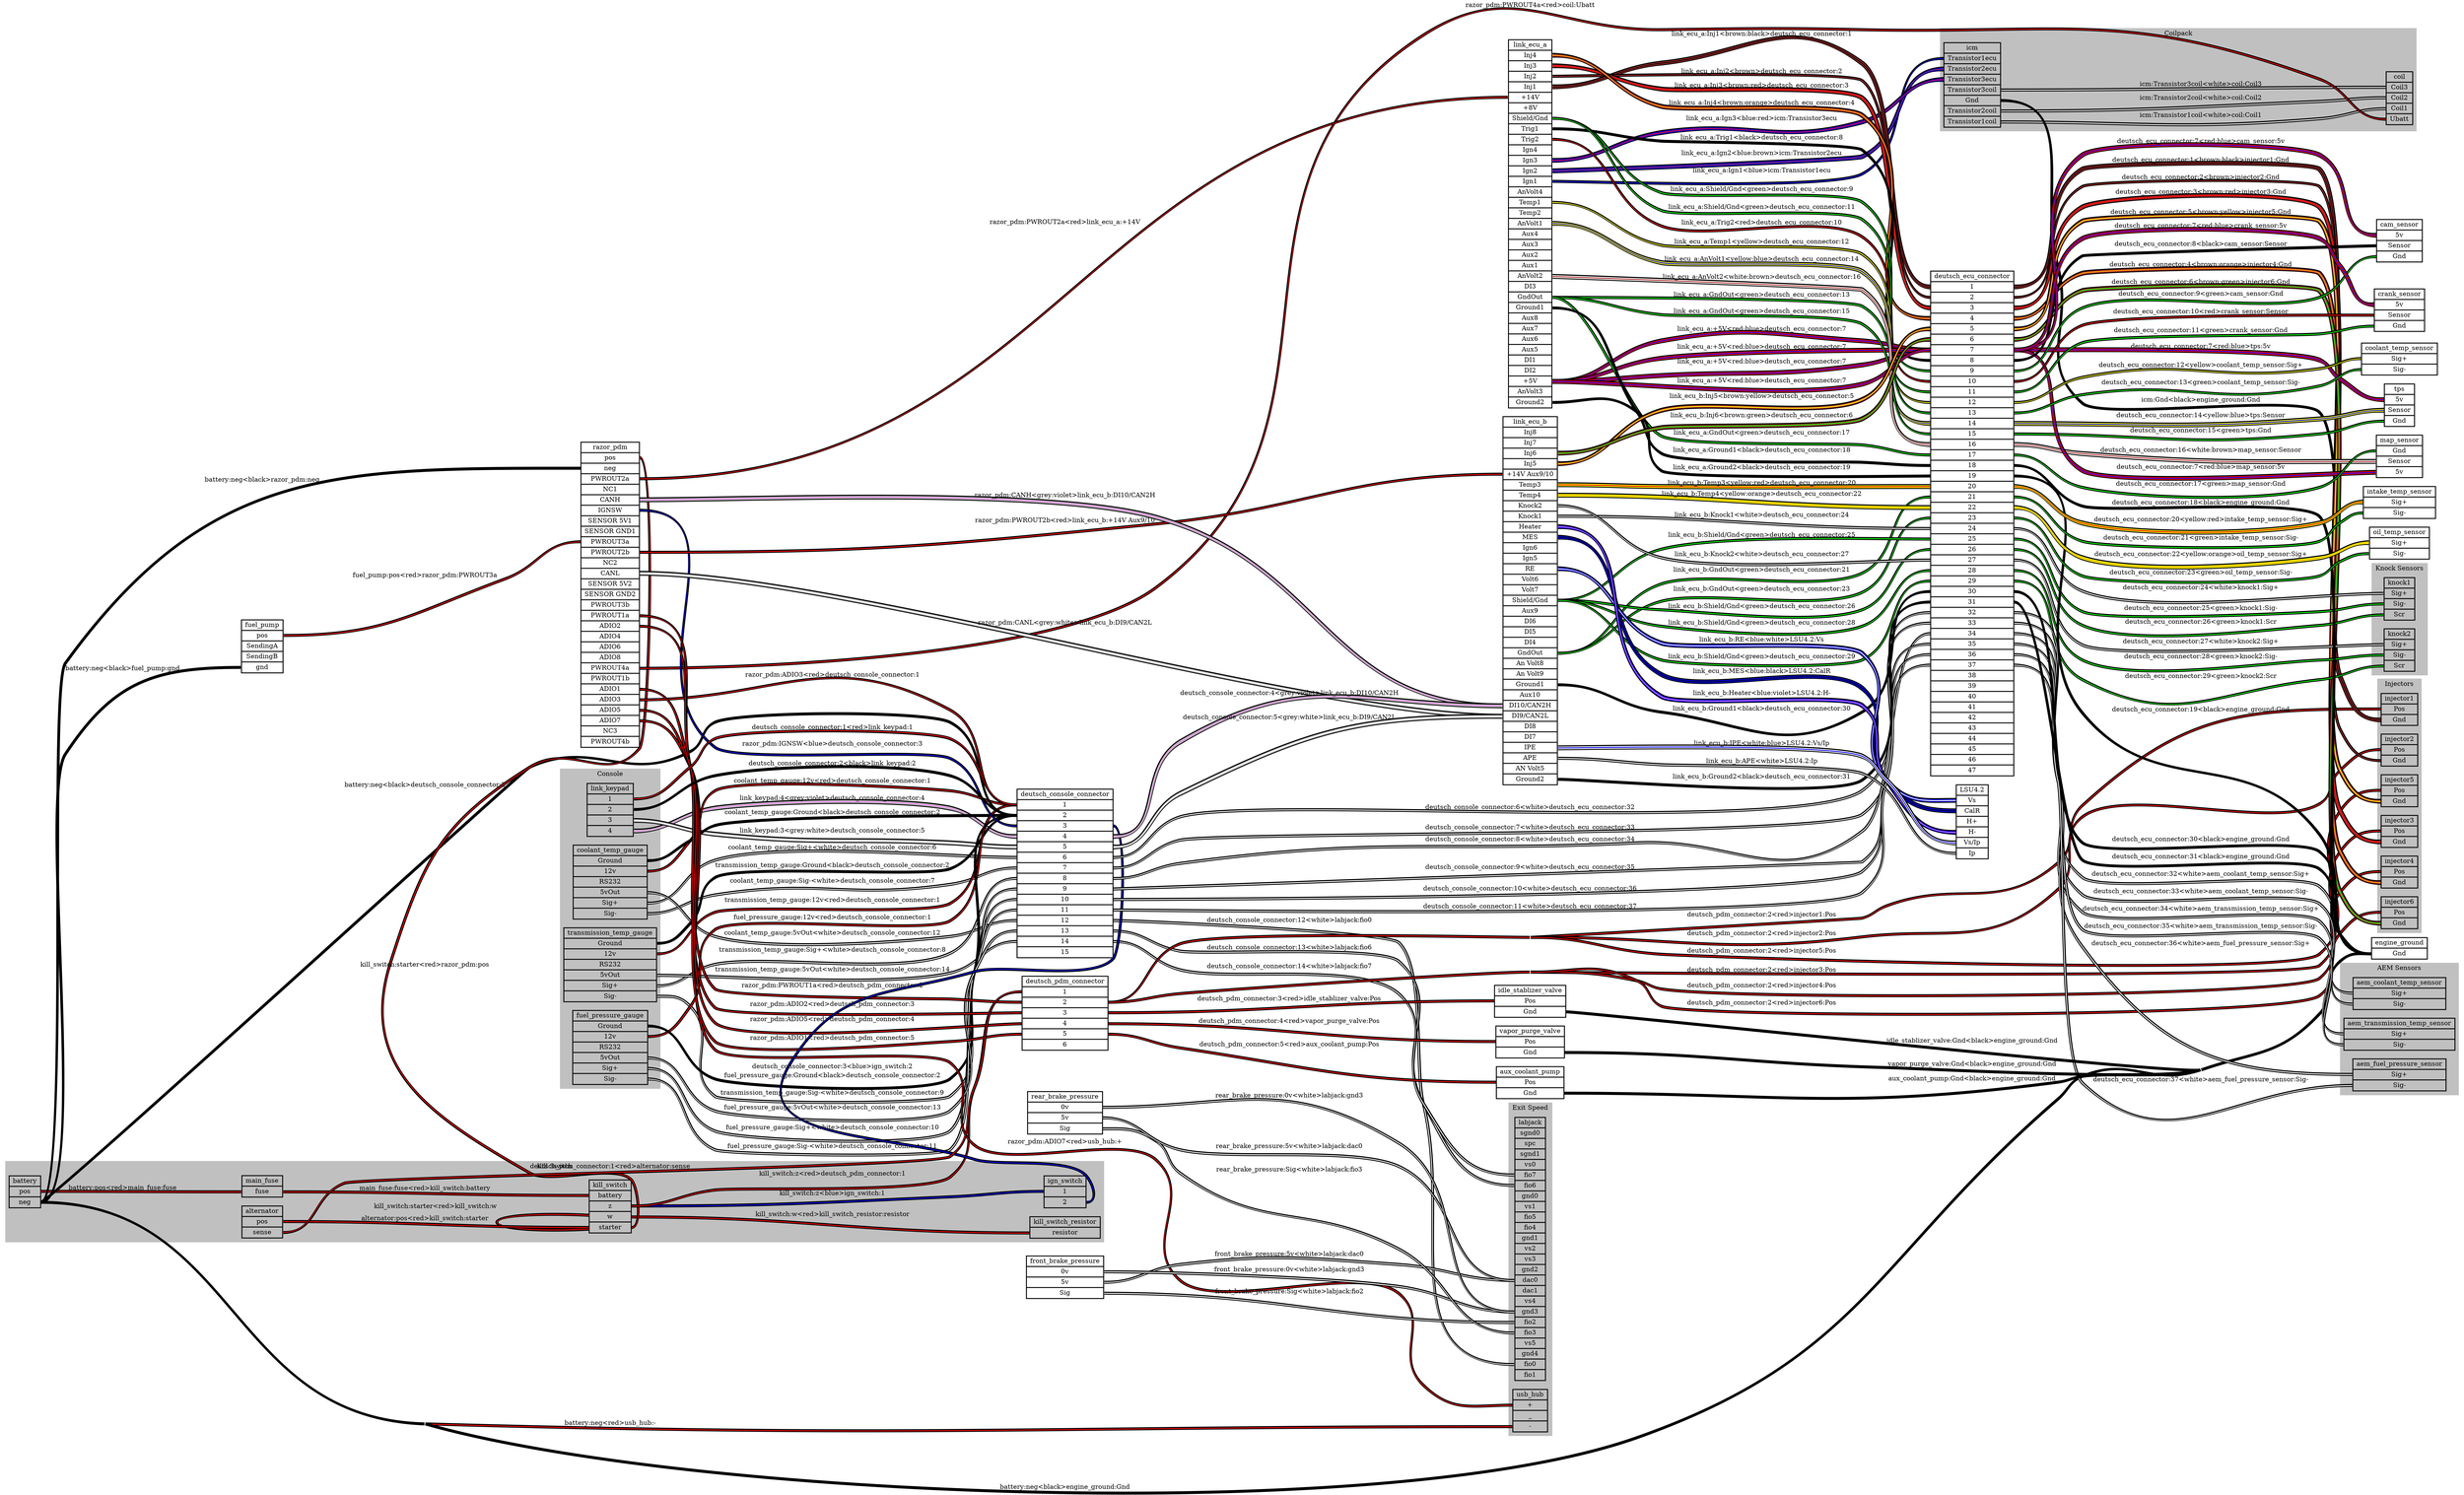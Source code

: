graph "" {
	graph [bb="0,0,5385,3249.4",
		concentrate=true,
		rankdir=LR,
		ranksep=1.5
	];
	node [label="\N"];
	subgraph cluster_Injectors {
		graph [bb="5199.5,1124.4,5295.5,1673.4",
			color=grey,
			label=Injectors,
			lheight=0.21,
			lp="5247.5,1661.9",
			lwidth=0.89,
			style=filled
		];
		injector1	[height=0.97222,
			label="injector1 | <Pos> Pos | <Gnd> Gnd ",
			pos="5247.5,1607.4",
			rects="5207.5,1618.9,5287.5,1641.9 5207.5,1595.9,5287.5,1618.9 5207.5,1572.9,5287.5,1595.9",
			shape=record,
			style=bold,
			width=1.1111];
		injector2	[height=0.97222,
			label="injector2 | <Pos> Pos | <Gnd> Gnd ",
			pos="5247.5,1343.4",
			rects="5207.5,1354.9,5287.5,1377.9 5207.5,1331.9,5287.5,1354.9 5207.5,1308.9,5287.5,1331.9",
			shape=record,
			style=bold,
			width=1.1111];
		injector3	[height=0.97222,
			label="injector3 | <Pos> Pos | <Gnd> Gnd ",
			pos="5247.5,1255.4",
			rects="5207.5,1266.9,5287.5,1289.9 5207.5,1243.9,5287.5,1266.9 5207.5,1220.9,5287.5,1243.9",
			shape=record,
			style=bold,
			width=1.1111];
		injector4	[height=0.97222,
			label="injector4 | <Pos> Pos | <Gnd> Gnd ",
			pos="5247.5,1167.4",
			rects="5207.5,1178.9,5287.5,1201.9 5207.5,1155.9,5287.5,1178.9 5207.5,1132.9,5287.5,1155.9",
			shape=record,
			style=bold,
			width=1.1111];
		injector5	[height=0.97222,
			label="injector5 | <Pos> Pos | <Gnd> Gnd ",
			pos="5247.5,1519.4",
			rects="5207.5,1530.9,5287.5,1553.9 5207.5,1507.9,5287.5,1530.9 5207.5,1484.9,5287.5,1507.9",
			shape=record,
			style=bold,
			width=1.1111];
		injector6	[height=0.97222,
			label="injector6 | <Pos> Pos | <Gnd> Gnd ",
			pos="5247.5,1431.4",
			rects="5207.5,1442.9,5287.5,1465.9 5207.5,1419.9,5287.5,1442.9 5207.5,1396.9,5287.5,1419.9",
			shape=record,
			style=bold,
			width=1.1111];
	}
	subgraph "cluster_Knock Sensors" {
		graph [bb="5187,1681.4,5309,1924.4",
			color=grey,
			label="Knock Sensors",
			lheight=0.21,
			lp="5248,1912.9",
			lwidth=1.47,
			style=filled
		];
		knock1	[height=1.2917,
			label="knock1 | <Sig+> Sig+ | <Sig-> Sig- | <Scr> Scr ",
			pos="5247.5,1846.4",
			rects="5214,1869.4,5281,1892.4 5214,1846.4,5281,1869.4 5214,1823.4,5281,1846.4 5214,1800.4,5281,1823.4",
			shape=record,
			style=bold,
			width=0.93056];
		knock2	[height=1.2917,
			label="knock2 | <Sig+> Sig+ | <Sig-> Sig- | <Scr> Scr ",
			pos="5247.5,1735.4",
			rects="5214,1758.4,5281,1781.4 5214,1735.4,5281,1758.4 5214,1712.4,5281,1735.4 5214,1689.4,5281,1712.4",
			shape=record,
			style=bold,
			width=0.93056];
	}
	subgraph cluster_Console {
		graph [bb="1222,859.43,1441,1554.4",
			color=grey,
			label=Console,
			lheight=0.21,
			lp="1331.5,1542.9",
			lwidth=0.79,
			style=filled
		];
		link_keypad	[height=1.6111,
			label="link_keypad | <1> 1 | <2> 2 | <3> 3 | <4> 4 ",
			pos="1331.5,1465.4",
			rects="1281,1499.9,1382,1522.9 1281,1476.9,1382,1499.9 1281,1453.9,1382,1476.9 1281,1430.9,1382,1453.9 1281,1407.9,1382,1430.9",
			shape=record,
			style=bold,
			width=1.4028];
		coolant_temp_gauge	[height=2.25,
			label="coolant_temp_gauge | <Ground> Ground | <12v> 12v | <RS232> RS232 | <5vOut> 5vOut | <Sig+> Sig+ | <Sig-> Sig- ",
			pos="1331.5,1308.4",
			rects="1250.5,1365.9,1412.5,1388.9 1250.5,1342.9,1412.5,1365.9 1250.5,1319.9,1412.5,1342.9 1250.5,1296.9,1412.5,1319.9 1250.5,1273.9,1412.5,\
1296.9 1250.5,1250.9,1412.5,1273.9 1250.5,1227.9,1412.5,1250.9",
			shape=record,
			style=bold,
			width=2.25];
		transmission_temp_gauge	[height=2.25,
			label="transmission_temp_gauge | <Ground> Ground | <12v> 12v | <RS232> RS232 | <5vOut> 5vOut | <Sig+> Sig+ | <Sig-> Sig- ",
			pos="1331.5,1128.4",
			rects="1230,1185.9,1433,1208.9 1230,1162.9,1433,1185.9 1230,1139.9,1433,1162.9 1230,1116.9,1433,1139.9 1230,1093.9,1433,1116.9 1230,1070.9,\
1433,1093.9 1230,1047.9,1433,1070.9",
			shape=record,
			style=bold,
			width=2.8194];
		fuel_pressure_gauge	[height=2.25,
			label="fuel_pressure_gauge | <Ground> Ground | <12v> 12v | <RS232> RS232 | <5vOut> 5vOut | <Sig+> Sig+ | <Sig-> Sig- ",
			pos="1331.5,948.43",
			rects="1249.5,1005.9,1413.5,1028.9 1249.5,982.93,1413.5,1005.9 1249.5,959.93,1413.5,982.93 1249.5,936.93,1413.5,959.93 1249.5,913.93,1413.5,\
936.93 1249.5,890.93,1413.5,913.93 1249.5,867.93,1413.5,890.93",
			shape=record,
			style=bold,
			width=2.2778];
	}
	subgraph cluster_Coilpack {
		graph [bb="4242.5,2941.4,5284.5,3164.4",
			color=grey,
			label=Coilpack,
			lheight=0.21,
			lp="4763.5,3152.9",
			lwidth=0.85,
			style=filled
		];
		icm	[height=2.5694,
			label="icm | <Transistor1ecu> Transistor1ecu | <Transistor2ecu> Transistor2ecu | <Transistor3ecu> Transistor3ecu | <Transistor3coil> Transistor3coil | <\
Gnd> Gnd | <Transistor2coil> Transistor2coil | <Transistor1coil> Transistor1coil ",
			pos="4312.5,3041.4",
			rects="4250.5,3110.4,4374.5,3133.4 4250.5,3087.4,4374.5,3110.4 4250.5,3064.4,4374.5,3087.4 4250.5,3041.4,4374.5,3064.4 4250.5,3018.4,4374.5,\
3041.4 4250.5,2995.4,4374.5,3018.4 4250.5,2972.4,4374.5,2995.4 4250.5,2949.4,4374.5,2972.4",
			shape=record,
			style=bold,
			width=1.7222];
		coil	[height=1.6111,
			label="coil | <Coil3> Coil3 | <Coil2> Coil2 | <Coil1> Coil1 | <Ubatt> Ubatt ",
			pos="5247.5,3013.4",
			rects="5218.5,3047.9,5276.5,3070.9 5218.5,3024.9,5276.5,3047.9 5218.5,3001.9,5276.5,3024.9 5218.5,2978.9,5276.5,3001.9 5218.5,2955.9,5276.5,\
2978.9",
			shape=record,
			style=bold,
			width=0.80556];
		icm:Transistor1coil -- coil:Coil1	[color="black:white:black",
			label="icm:Transistor1coil<white>coil:Coil1",
			labeltooltip="icm:Transistor1coil<white>coil:Coil1",
			lp="4813,2975.9",
			penwidth=2.5,
			pos="4375.5,2960.4 4685.1,2960.4 4763.4,2943.4 5072,2968.4 5137.2,2973.7 5152.1,2990.4 5217.5,2990.4"];
		icm:Transistor2coil -- coil:Coil2	[color="black:white:black",
			label="icm:Transistor2coil<white>coil:Coil2",
			labeltooltip="icm:Transistor2coil<white>coil:Coil2",
			lp="4813,3013.9",
			penwidth=2.5,
			pos="4375.5,2983.4 4685.2,2983.4 4762.5,2993.9 5072,3006.4 5136.7,3009.1 5152.8,3013.4 5217.5,3013.4"];
		icm:Transistor3coil -- coil:Coil3	[color="black:white:black",
			label="icm:Transistor3coil<white>coil:Coil3",
			labeltooltip="icm:Transistor3coil<white>coil:Coil3",
			lp="4813,3042.9",
			penwidth=2.5,
			pos="4375.5,3029.4 4749.7,3029.4 4843.3,3036.4 5217.5,3036.4"];
	}
	subgraph "cluster_Exit Speed" {
		graph [bb="3298,129.43,3393,855.43",
			color=grey,
			label="Exit Speed",
			lheight=0.21,
			lp="3345.5,843.93",
			lwidth=1.10,
			style=filled
		];
		labjack	[height=8,
			label="labjack | <sgnd0> sgnd0 | < spc>  spc | < sgnd1>  sgnd1 | < vs0>  vs0 | <fio7> fio7 | < fio6>  fio6 | < gnd0>  gnd0 | < vs1>  vs1 | <\
fio5> fio5 | < fio4>  fio4 | < gnd1>  gnd1 | < vs2>  vs2 | <vs3> vs3 | < gnd2>  gnd2 | < dac0>  dac0 | < dac1>  dac1 | <vs4> vs4 | < \
gnd3>  gnd3 | < fio2>  fio2 | < fio3>  fio3 | <vs5> vs5 | < gnd4>  gnd4 | < fio0>  fio0 | < fio1>  fio1 ",
			pos="3345,536.43",
			rects="3311.5,800.93,3378.5,823.93 3311.5,777.93,3378.5,800.93 3311.5,754.93,3378.5,777.93 3311.5,731.93,3378.5,754.93 3311.5,708.93,3378.5,\
731.93 3311.5,685.93,3378.5,708.93 3311.5,662.93,3378.5,685.93 3311.5,639.93,3378.5,662.93 3311.5,616.93,3378.5,639.93 3311.5,593.93,\
3378.5,616.93 3311.5,570.93,3378.5,593.93 3311.5,547.93,3378.5,570.93 3311.5,524.93,3378.5,547.93 3311.5,501.93,3378.5,524.93 3311.5,\
478.93,3378.5,501.93 3311.5,455.93,3378.5,478.93 3311.5,432.93,3378.5,455.93 3311.5,409.93,3378.5,432.93 3311.5,386.93,3378.5,409.93 \
3311.5,363.93,3378.5,386.93 3311.5,340.93,3378.5,363.93 3311.5,317.93,3378.5,340.93 3311.5,294.93,3378.5,317.93 3311.5,271.93,3378.5,\
294.93 3311.5,248.93,3378.5,271.93",
			shape=record,
			style=bold,
			width=0.93056];
		usb_hub	[height=1.2917,
			label="usb_hub | <+> + | <_> _ | <-> - ",
			pos="3345,183.43",
			rects="3307,206.43,3383,229.43 3307,183.43,3383,206.43 3307,160.43,3383,183.43 3307,137.43,3383,160.43",
			shape=record,
			style=bold,
			width=1.0556];
	}
	subgraph "cluster_AEM Sensors" {
		graph [bb="5118,774.43,5377,1059.4",
			color=grey,
			label="AEM Sensors",
			lheight=0.21,
			lp="5247.5,1047.9",
			lwidth=1.35,
			style=filled
		];
		aem_coolant_temp_sensor	[height=0.97222,
			label="aem_coolant_temp_sensor | <Sig+> Sig+ | <Sig-> Sig- ",
			pos="5247.5,993.43",
			rects="5146,1004.9,5349,1027.9 5146,981.93,5349,1004.9 5146,958.93,5349,981.93",
			shape=record,
			style=bold,
			width=2.8194];
		aem_transmission_temp_sensor	[height=0.97222,
			label="aem_transmission_temp_sensor | <Sig+> Sig+ | <Sig-> Sig- ",
			pos="5247.5,905.43",
			rects="5126,916.93,5369,939.93 5126,893.93,5369,916.93 5126,870.93,5369,893.93",
			shape=record,
			style=bold,
			width=3.375];
		aem_fuel_pressure_sensor	[height=0.97222,
			label="aem_fuel_pressure_sensor | <Sig+> Sig+ | <Sig-> Sig- ",
			pos="5247.5,817.43",
			rects="5145.5,828.93,5349.5,851.93 5145.5,805.93,5349.5,828.93 5145.5,782.93,5349.5,805.93",
			shape=record,
			style=bold,
			width=2.8333];
	}
	subgraph "cluster_Kill Switch" {
		graph [bb="8,645.43,2412,819.43",
			color=grey,
			label="Kill Switch",
			lheight=0.21,
			lp="1210,807.93",
			lwidth=1.08,
			style=filled
		];
		battery	[height=0.97222,
			label="battery | <pos> pos | <neg> neg ",
			pos="50.5,753.43",
			rects="16,764.93,85,787.93 16,741.93,85,764.93 16,718.93,85,741.93",
			shape=record,
			style=bold,
			width=0.95833];
		main_fuse	[height=0.65278,
			label="main_fuse | <fuse> fuse ",
			pos="570,764.43",
			rects="525.5,764.43,614.5,787.43 525.5,741.43,614.5,764.43",
			shape=record,
			style=bold,
			width=1.2361];
		battery:pos -- main_fuse:fuse	[color="black:red:black",
			label="battery:pos<red>main_fuse:fuse",
			labeltooltip="battery:pos<red>main_fuse:fuse",
			lp="264.5,760.93",
			penwidth=2.5,
			pos="85,753.43 280.11,753.43 328.89,752.43 524,752.43"];
		kill_switch	[height=1.6111,
			label="kill_switch | <battery> battery | <z> z | <w> w | <starter> starter ",
			pos="1331.5,730.43",
			rects="1285.5,764.93,1377.5,787.93 1285.5,741.93,1377.5,764.93 1285.5,718.93,1377.5,741.93 1285.5,695.93,1377.5,718.93 1285.5,672.93,1377.5,\
695.93",
			shape=record,
			style=bold,
			width=1.2778];
		main_fuse:fuse -- kill_switch:battery	[color="black:red:black",
			label="main_fuse:fuse<red>kill_switch:battery",
			labeltooltip="main_fuse:fuse<red>kill_switch:battery",
			lp="926,760.93",
			penwidth=2.5,
			pos="616,752.43 913.11,752.43 987.39,753.43 1284.5,753.43"];
		kill_switch:starter -- kill_switch:w	[color="black:red:black",
			label="kill_switch:starter<red>kill_switch:w",
			labeltooltip="kill_switch:starter<red>kill_switch:w",
			lp="949,730.43",
			penwidth=2.5,
			pos="1285.2,680.78 1199,675.98 1083.5,678.79 1083.5,695.93 1083.5,713.07 1199,715.88 1285.2,711.08"];
		kill_switch_resistor	[height=0.65278,
			label="kill_switch_resistor | <resistor> resistor ",
			pos="2327,676.43",
			rects="2250,676.43,2404,699.43 2250,653.43,2404,676.43",
			shape=record,
			style=bold,
			width=2.1389];
		kill_switch:w -- kill_switch_resistor:resistor	[color="black:red:black",
			label="kill_switch:w<red>kill_switch_resistor:resistor",
			labeltooltip="kill_switch:w<red>kill_switch_resistor:resistor",
			lp="1818,711.93",
			penwidth=2.5,
			pos="1378.5,707.43 1765.9,707.43 1861.6,664.43 2249,664.43"];
		ign_switch	[height=0.97222,
			label="ign_switch | <1> 1 | <2> 2 ",
			pos="2327,753.43",
			rects="2281,764.93,2373,787.93 2281,741.93,2373,764.93 2281,718.93,2373,741.93",
			shape=record,
			style=bold,
			width=1.2778];
		kill_switch:z -- ign_switch:1	[color="black:blue:black",
			label="kill_switch:z<blue>ign_switch:1",
			labeltooltip="kill_switch:z<blue>ign_switch:1",
			lp="1818,754.93",
			penwidth=2.5,
			pos="1378.5,730.43 1688.1,730.43 1765.5,739.12 2075,747.43 2166.1,749.87 2188.8,753.43 2280,753.43"];
		alternator	[height=0.97222,
			label="alternator | <pos> pos | <sense> sense ",
			pos="570,688.43",
			rects="525.5,699.93,614.5,722.93 525.5,676.93,614.5,699.93 525.5,653.93,614.5,676.93",
			shape=record,
			style=bold,
			width=1.2361];
		alternator:pos -- kill_switch:starter	[color="black:red:black",
			label="alternator:pos<red>kill_switch:starter",
			labeltooltip="alternator:pos<red>kill_switch:starter",
			lp="926,695.93",
			penwidth=2.5,
			pos="616,688.43 913.12,688.43 987.38,684.43 1284.5,684.43"];
	}
	engine_ground	[height=0.65278,
		label="engine_ground | <Gnd> Gnd ",
		pos="5247.5,1090.4",
		rects="5186.5,1090.4,5308.5,1113.4 5186.5,1067.4,5308.5,1090.4",
		shape=record,
		style=bold,
		width=1.6944];
	icm:Gnd -- engine_ground:Gnd	[color="black:black:black",
		label="icm:Gnd<black>engine_ground:Gnd",
		labeltooltip="icm:Gnd<black>engine_ground:Gnd",
		lp="4813,2664.9",
		penwidth=2.5,
		pos="4375.5,3006.4 4549.7,3006.4 4407.8,2752.2 4554,2657.4 4602.4,2626.1 5031.7,2671.6 5072,2630.4 5189.4,2510.5 5034.3,1265.9 5118,1120.4 \
5135.6,1089.8 5150.2,1078.4 5185.5,1078.4"];
	battery:neg -- usb_hub:"-"	[color="black:red:black",
		label="battery:neg<red>usb_hub:-",
		labeltooltip="battery:neg<red>usb_hub:-",
		lp="1331.5,275.93",
		penwidth=2.5,
		pos="927,263.43 1872.7,220.95 2128.4,433.75 3057,249.43 3174,226.2 3186.6,148.58 3305.7,148.43"];
	battery:neg -- engine_ground:Gnd	[color="black:black:black",
		label="battery:neg<black>engine_ground:Gnd",
		labeltooltip="battery:neg<black>engine_ground:Gnd",
		lp="2327,72.929",
		penwidth=2.5,
		pos="4814,154.43 5073,245.24 4995.8,451.77 5072,715.43 5093.7,790.37 5065.3,1005.9 5118,1063.4 5138.7,1086 5154.6,1078.5 5185.1,1078.4;\
85,730.43 512.15,730.43 498.22,281.29 925,263.43;927,263.43 1757,24.461 3997,-131.37 4812,154.43"];
	razor_pdm	[height=9.2778,
		label="razor_pdm | <pos> pos | <neg> neg | <PWROUT2a> PWROUT2a | <NC1> NC1 | <CANH> CANH | <IGNSW> IGNSW | <SENSOR 5V1> SENSOR 5V1 | <SENSOR \
GND1> SENSOR GND1 | <PWROUT3a> PWROUT3a | <PWROUT2b> PWROUT2b | <NC2> NC2 | <CANL> CANL | <SENSOR 5V2> SENSOR 5V2 | <SENSOR GND2> \
SENSOR GND2 | <PWROUT3b> PWROUT3b | <PWROUT1a> PWROUT1a | <ADIO2> ADIO2 | <ADIO4> ADIO4 | <ADIO6> ADIO6 | <ADIO8> ADIO8 | <PWROUT4a> \
PWROUT4a | <PWROUT1b> PWROUT1b | <ADIO1> ADIO1 | <ADIO3> ADIO3 | <ADIO5> ADIO5 | <ADIO7> ADIO7 | <NC3> NC3 | <PWROUT4b> PWROUT4b ",
		pos="1331.5,1934.4",
		rects="1267.5,2244.9,1395.5,2267.9 1267.5,2221.9,1395.5,2244.9 1267.5,2198.9,1395.5,2221.9 1267.5,2175.9,1395.5,2198.9 1267.5,2152.9,1395.5,\
2175.9 1267.5,2129.9,1395.5,2152.9 1267.5,2106.9,1395.5,2129.9 1267.5,2083.9,1395.5,2106.9 1267.5,2060.9,1395.5,2083.9 1267.5,2037.9,\
1395.5,2060.9 1267.5,2014.9,1395.5,2037.9 1267.5,1991.9,1395.5,2014.9 1267.5,1968.9,1395.5,1991.9 1267.5,1945.9,1395.5,1968.9 1267.5,\
1922.9,1395.5,1945.9 1267.5,1899.9,1395.5,1922.9 1267.5,1876.9,1395.5,1899.9 1267.5,1853.9,1395.5,1876.9 1267.5,1830.9,1395.5,1853.9 \
1267.5,1807.9,1395.5,1830.9 1267.5,1784.9,1395.5,1807.9 1267.5,1761.9,1395.5,1784.9 1267.5,1738.9,1395.5,1761.9 1267.5,1715.9,1395.5,\
1738.9 1267.5,1692.9,1395.5,1715.9 1267.5,1669.9,1395.5,1692.9 1267.5,1646.9,1395.5,1669.9 1267.5,1623.9,1395.5,1646.9 1267.5,1600.9,\
1395.5,1623.9",
		shape=record,
		style=bold,
		width=1.7778];
	battery:neg -- razor_pdm:neg	[color="black:black:black",
		label="battery:neg<black>razor_pdm:neg",
		labeltooltip="battery:neg<black>razor_pdm:neg",
		lp="570,2173.9",
		penwidth=2.5,
		pos="85,730.43 197.6,730.43 76.556,1648.7 139,1742.4 439.88,2193.9 723.94,2210.4 1266.5,2210.4"];
	deutsch_console_connector	[height=5.125,
		label="deutsch_console_connector | <1> 1 | <2> 2 | <3> 3 | <4> 4 | <5> 5 | <6> 6 | <7> 7 | <8> 8 | <9> 9 | <10> 10 | <11> 11 | <12> 12 | <\
13> 13 | <14> 14 | <15> 15 ",
		pos="2327,1354.4",
		rects="2222,1515.4,2432,1538.4 2222,1492.4,2432,1515.4 2222,1469.4,2432,1492.4 2222,1446.4,2432,1469.4 2222,1423.4,2432,1446.4 2222,1400.4,\
2432,1423.4 2222,1377.4,2432,1400.4 2222,1354.4,2432,1377.4 2222,1331.4,2432,1354.4 2222,1308.4,2432,1331.4 2222,1285.4,2432,1308.4 \
2222,1262.4,2432,1285.4 2222,1239.4,2432,1262.4 2222,1216.4,2432,1239.4 2222,1193.4,2432,1216.4 2222,1170.4,2432,1193.4",
		shape=record,
		style=bold,
		width=2.9167];
	battery:neg -- deutsch_console_connector:2	[color="black:black:black",
		label="battery:neg<black>deutsch_console_connector:2",
		labeltooltip="battery:neg<black>deutsch_console_connector:2",
		lp="926,1543.9",
		penwidth=2.5,
		pos="85,730.43 115.4,730.43 114.97,753.8 139,772.43 590.46,1122.5 615.38,1373.9 1156,1558.4 1228.7,1583.2 1940,1585.5 2075,1553.4 2145.4,\
1536.7 2148.6,1481.4 2221,1481.4"];
	fuel_pump	[height=1.6111,
		label="fuel_pump | <pos> pos | <SendingA> SendingA | <SendingB> SendingB | <gnd> gnd ",
		pos="570,1772.4",
		rects="524.5,1806.9,615.5,1829.9 524.5,1783.9,615.5,1806.9 524.5,1760.9,615.5,1783.9 524.5,1737.9,615.5,1760.9 524.5,1714.9,615.5,1737.9",
		shape=record,
		style=bold,
		width=1.2639];
	battery:neg -- fuel_pump:gnd	[color="black:black:black",
		label="battery:neg<black>fuel_pump:gnd",
		labeltooltip="battery:neg<black>fuel_pump:gnd",
		lp="264.5,1730.9",
		penwidth=2.5,
		pos="85,730.43 180.3,730.43 81.927,1510.1 139,1586.4 247.79,1731.9 341.34,1726.4 523,1726.4"];
	kill_switch:starter -- razor_pdm:pos	[color="black:red:black",
		label="kill_switch:starter<red>razor_pdm:pos",
		labeltooltip="kill_switch:starter<red>razor_pdm:pos",
		lp="926,1197.4",
		penwidth=2.5,
		pos="1378.5,684.43 1401.6,684.43 1393.2,771.48 1377.5,788.43 1343.9,824.66 1199.5,784.09 1156,807.43 959.85,912.56 774.03,996.3 851.5,\
1204.9 923.68,1399.3 975.29,1456.7 1156,1558.4 1250,1611.4 1325.7,1516.1 1395.5,1598.4 1418.3,1625.3 1431.8,2233.4 1396.5,2233.4"];
	deutsch_pdm_connector	[height=2.25,
		label="deutsch_pdm_connector | <1> 1 | <2> 2 | <3> 3 | <4> 4 | <5> 5 | <6> 6 ",
		pos="2327,1070.4",
		rects="2233,1127.9,2421,1150.9 2233,1104.9,2421,1127.9 2233,1081.9,2421,1104.9 2233,1058.9,2421,1081.9 2233,1035.9,2421,1058.9 2233,1012.9,\
2421,1035.9 2233,989.93,2421,1012.9",
		shape=record,
		style=bold,
		width=2.6111];
	kill_switch:z -- deutsch_pdm_connector:1	[color="black:red:black",
		label="kill_switch:z<red>deutsch_pdm_connector:1",
		labeltooltip="kill_switch:z<red>deutsch_pdm_connector:1",
		lp="1818,807.93",
		penwidth=2.5,
		pos="1378.5,730.43 1460.8,730.43 1479.3,752.27 1561,762.43 1617.8,769.49 2030.2,764.75 2075,800.43 2138.7,851.14 2092.5,902.68 2129,975.43 \
2163.8,1044.8 2154.4,1116.4 2232,1116.4"];
	link_keypad:4 -- deutsch_console_connector:4	[color="black:grey:violet:grey:black",
		label="link_keypad:4<grey:violet>deutsch_console_connector:4",
		labeltooltip="link_keypad:4<grey:violet>deutsch_console_connector:4",
		lp="1818,1322.9",
		penwidth=2.5,
		pos="1383.5,1419.4 1439.2,1419.4 1460.5,1429 1507,1398.4 1543.8,1374.3 1522.3,1336.4 1561,1315.4 1611.2,1288.2 2021.2,1296.2 2075,1315.4 \
2154.1,1343.8 2137,1435.4 2221,1435.4"];
	link_keypad:3 -- deutsch_console_connector:5	[color="black:grey:white:grey:black",
		label="link_keypad:3<grey:white>deutsch_console_connector:5",
		labeltooltip="link_keypad:3<grey:white>deutsch_console_connector:5",
		lp="1818,1285.9",
		penwidth=2.5,
		pos="1383.5,1442.4 1441.8,1442.4 1464.2,1437.9 1507,1398.4 1550,1358.8 1511.9,1310.2 1561,1278.4 1609,1247.4 2021.8,1257.7 2075,1278.4 \
2157.1,1310.4 2132.9,1412.4 2221,1412.4"];
	coolant_temp_gauge:"12v" -- deutsch_console_connector:1	[color="black:red:black",
		label="coolant_temp_gauge:12v<red>deutsch_console_connector:1",
		labeltooltip="coolant_temp_gauge:12v<red>deutsch_console_connector:1",
		lp="1818,1541.9",
		penwidth=2.5,
		pos="1413.5,1331.4 1464.6,1331.4 1474.7,1358.8 1507,1398.4 1544.4,1444.4 1511.3,1488.1 1561,1520.4 1608.9,1551.6 2018,1523.5 2075,1520.4 \
2140.2,1516.9 2155.7,1504.4 2221,1504.4"];
	coolant_temp_gauge:Ground -- deutsch_console_connector:2	[color="black:black:black",
		label="coolant_temp_gauge:Ground<black>deutsch_console_connector:2",
		labeltooltip="coolant_temp_gauge:Ground<black>deutsch_console_connector:2",
		lp="1818,1436.9",
		penwidth=2.5,
		pos="1413.5,1354.4 1483,1354.4 1492.8,1393.2 1561,1406.4 1785.5,1450 1850.6,1385.5 2075,1429.4 2142.6,1442.7 2152.1,1481.4 2221,1481.4"];
	coolant_temp_gauge:"Sig+" -- deutsch_console_connector:6	[color="black:white:black",
		label="coolant_temp_gauge:Sig+<white>deutsch_console_connector:6",
		labeltooltip="coolant_temp_gauge:Sig+<white>deutsch_console_connector:6",
		lp="1818,1246.9",
		penwidth=2.5,
		pos="1413.5,1262.4 1479.8,1262.4 1494.9,1244.6 1561,1239.4 1674.9,1230.6 1969.8,1195 2075,1239.4 2160.7,1275.6 2128,1389.4 2221,1389.4"];
	coolant_temp_gauge:"Sig-" -- deutsch_console_connector:7	[color="black:white:black",
		label="coolant_temp_gauge:Sig-<white>deutsch_console_connector:7",
		labeltooltip="coolant_temp_gauge:Sig-<white>deutsch_console_connector:7",
		lp="1818,1205.9",
		penwidth=2.5,
		pos="1413.5,1239.4 1456.1,1239.4 1466.2,1230.5 1507,1218.4 1531.5,1211.2 1535.8,1202.9 1561,1198.4 1617.2,1188.4 2023,1174.7 2075,1198.4 \
2165,1239.5 2122.1,1366.4 2221,1366.4"];
	coolant_temp_gauge:"5vOut" -- deutsch_console_connector:12	[color="black:white:black",
		label="coolant_temp_gauge:5vOut<white>deutsch_console_connector:12",
		labeltooltip="coolant_temp_gauge:5vOut<white>deutsch_console_connector:12",
		lp="1818,997.93",
		penwidth=2.5,
		pos="1413.5,1285.4 1464.6,1285.4 1478.5,1260.9 1507,1218.4 1565,1131.9 1479.3,1055 1561,990.43 1583.4,972.72 2052,973.57 2075,990.43 \
2139,1037.2 2087.4,1092.9 2129,1160.4 2159,1209.1 2163.8,1250.4 2221,1250.4"];
	transmission_temp_gauge:"12v" -- deutsch_console_connector:1	[color="black:red:black",
		label="transmission_temp_gauge:12v<red>deutsch_console_connector:1",
		labeltooltip="transmission_temp_gauge:12v<red>deutsch_console_connector:1",
		lp="1818,1506.9",
		penwidth=2.5,
		pos="1434.5,1151.4 1478.4,1151.4 1485.5,1180.2 1507,1218.4 1565.8,1322.8 1469.5,1405.2 1561,1482.4 1568,1488.3 2211.8,1504.4 2221,1504.4"];
	transmission_temp_gauge:Ground -- deutsch_console_connector:2	[color="black:black:black",
		label="transmission_temp_gauge:Ground<black>deutsch_console_connector:2",
		labeltooltip="transmission_temp_gauge:Ground<black>deutsch_console_connector:2",
		lp="1818,1394.9",
		penwidth=2.5,
		pos="1434.5,1174.4 1472.2,1174.4 1483.1,1189.2 1507,1218.4 1551.9,1273.3 1503.8,1326.6 1561,1368.4 1607.1,1402.1 2020.5,1370.3 2075,1387.4 \
2148.6,1410.6 2143.8,1481.4 2221,1481.4"];
	transmission_temp_gauge:"Sig+" -- deutsch_console_connector:8	[color="black:white:black",
		label="transmission_temp_gauge:Sig+<white>deutsch_console_connector:8",
		labeltooltip="transmission_temp_gauge:Sig+<white>deutsch_console_connector:8",
		lp="1818,1172.9",
		penwidth=2.5,
		pos="1434.5,1082.4 1496.4,1082.4 1500.9,1125.8 1561,1140.4 1672.1,1167.5 1972.8,1114.2 2075,1165.4 2166.2,1211.1 2119,1342.4 2221,1342.4"];
	transmission_temp_gauge:"Sig-" -- deutsch_console_connector:9	[color="black:white:black",
		label="transmission_temp_gauge:Sig-<white>deutsch_console_connector:9",
		labeltooltip="transmission_temp_gauge:Sig-<white>deutsch_console_connector:9",
		lp="1818,1128.9",
		penwidth=2.5,
		pos="1434.5,1059.4 1493.9,1059.4 1502.6,1091.7 1561,1102.4 1617.2,1112.8 2024.5,1094.7 2075,1121.4 2171.7,1172.5 2111.7,1319.4 2221,1319.4"];
	transmission_temp_gauge:"5vOut" -- deutsch_console_connector:14	[color="black:white:black",
		label="transmission_temp_gauge:5vOut<white>deutsch_console_connector:14",
		labeltooltip="transmission_temp_gauge:5vOut<white>deutsch_console_connector:14",
		lp="1818,921.93",
		penwidth=2.5,
		pos="1434.5,1105.4 1478.4,1105.4 1481.6,1074.2 1507,1038.4 1541.8,989.43 1510.7,947.37 1561,914.43 1656.5,851.83 1986,842.84 2075,914.43 \
2162.2,984.58 2059.5,1072.7 2129,1160.4 2157.2,1195.9 2175.7,1204.4 2221,1204.4"];
	fuel_pressure_gauge:"12v" -- deutsch_console_connector:1	[color="black:red:black",
		label="fuel_pressure_gauge:12v<red>deutsch_console_connector:1",
		labeltooltip="fuel_pressure_gauge:12v<red>deutsch_console_connector:1",
		lp="1818,1649.9",
		penwidth=2.5,
		pos="1414.5,971.43 1465.3,971.43 1481.8,994.37 1507,1038.4 1569.3,1147.3 1468.1,1516.1 1561,1600.4 1645.5,1677.2 1965.6,1633.2 2075,1600.4 \
2149.4,1578.2 2143.3,1504.4 2221,1504.4"];
	fuel_pressure_gauge:Ground -- deutsch_console_connector:2	[color="black:black:black",
		label="fuel_pressure_gauge:Ground<black>deutsch_console_connector:2",
		labeltooltip="fuel_pressure_gauge:Ground<black>deutsch_console_connector:2",
		lp="1818,1356.9",
		penwidth=2.5,
		pos="1414.5,994.43 1460,994.43 1479.3,1002.3 1507,1038.4 1587.4,1143.1 1461.1,1244.2 1561,1330.4 1604.2,1367.8 2022.1,1327.9 2075,1349.4 \
2156,1382.4 2133.5,1481.4 2221,1481.4"];
	fuel_pressure_gauge:"Sig+" -- deutsch_console_connector:10	[color="black:white:black",
		label="fuel_pressure_gauge:Sig+<white>deutsch_console_connector:10",
		labeltooltip="fuel_pressure_gauge:Sig+<white>deutsch_console_connector:10",
		lp="1818,1074.9",
		penwidth=2.5,
		pos="1414.5,902.43 1504.9,902.43 1478,1007.7 1561,1043.4 1666,1088.6 1977.3,1008.1 2075,1067.4 2115.9,1092.2 2103.6,1119.9 2129,1160.4 \
2167.8,1222.2 2148,1296.4 2221,1296.4"];
	fuel_pressure_gauge:"Sig-" -- deutsch_console_connector:11	[color="black:white:black",
		label="fuel_pressure_gauge:Sig-<white>deutsch_console_connector:11",
		labeltooltip="fuel_pressure_gauge:Sig-<white>deutsch_console_connector:11",
		lp="1818,1031.9",
		penwidth=2.5,
		pos="1414.5,879.43 1500.4,879.43 1481,974.08 1561,1005.4 1614.2,1026.3 2028.3,991.46 2075,1024.4 2128.1,1061.9 2096.1,1104.3 2129,1160.4 \
2161.8,1216.3 2156.2,1273.4 2221,1273.4"];
	fuel_pressure_gauge:"5vOut" -- deutsch_console_connector:13	[color="black:white:black",
		label="fuel_pressure_gauge:5vOut<white>deutsch_console_connector:13",
		labeltooltip="fuel_pressure_gauge:5vOut<white>deutsch_console_connector:13",
		lp="1818,966.93",
		penwidth=2.5,
		pos="1414.5,925.43 1432.9,925.43 2060.7,947.88 2075,959.43 2146.9,1017.6 2076.6,1084.2 2129,1160.4 2157.6,1202.1 2170.4,1227.4 2221,1227.4"];
	razor_pdm:PWROUT4a -- coil:Ubatt	[color="black:red:black",
		label="razor_pdm:PWROUT4a<red>coil:Ubatt",
		labeltooltip="razor_pdm:PWROUT4a<red>coil:Ubatt",
		lp="3345,3241.9",
		penwidth=2.5,
		pos="1396.5,1773.4 1485.2,1773.4 1477.5,1856.5 1561,1886.4 1776.8,1963.9 1856.2,1862.7 2075,1931.4 2101.4,1939.7 2103,1952.8 2129,1962.4 \
2297,2024.6 2381.7,1930 2525,2037.4 2983.7,2381.2 2622.2,2887 3111,3186.4 3288.4,3295.1 3371,3186.6 3579,3186.4 3797.7,3186.2 3852.6,\
3196.3 4071,3185.4 4519.1,3163.1 4650,3206.9 5072,3054.4 5142.9,3028.8 5142.2,2967.4 5217.5,2967.4"];
	razor_pdm:ADIO7 -- usb_hub:"+"	[color="black:red:black",
		label="razor_pdm:ADIO7<red>usb_hub:+",
		labeltooltip="razor_pdm:ADIO7<red>usb_hub:+",
		lp="2327,972.93",
		penwidth=2.5,
		pos="1396.5,1658.4 1415.4,1658.4 2061.6,1613.8 2075,1600.4 2175.1,1500.3 2027.6,1064.3 2129,965.43 2202.9,893.29 2983.2,981.73 3057,909.43 \
3163.7,804.88 3013.1,352.25 3111,239.43 3169.2,172.32 3217.2,195.43 3306,195.43"];
	razor_pdm:IGNSW -- deutsch_console_connector:3	[color="black:blue:black",
		label="razor_pdm:IGNSW<blue>deutsch_console_connector:3",
		labeltooltip="razor_pdm:IGNSW<blue>deutsch_console_connector:3",
		lp="1818,2114.9",
		penwidth=2.5,
		pos="1396.5,2118.4 1550.9,2118.4 1962.5,2075.1 2075,1969.4 2247.1,1807.7 1984.8,1458.4 2221,1458.4"];
	razor_pdm:ADIO3 -- deutsch_console_connector:1	[color="black:red:black",
		label="razor_pdm:ADIO3<red>deutsch_console_connector:1",
		labeltooltip="razor_pdm:ADIO3<red>deutsch_console_connector:1",
		lp="1818,1874.9",
		penwidth=2.5,
		pos="1396.5,1704.4 1480.7,1704.4 1479.6,1776.8 1561,1798.4 1781.8,1857.1 1880.8,1918.8 2075,1798.4 2199,1721.6 2075.1,1504.4 2221,1504.4"];
	razor_pdm:PWROUT1a -- deutsch_pdm_connector:2	[color="black:red:black",
		label="razor_pdm:PWROUT1a<red>deutsch_pdm_connector:2",
		labeltooltip="razor_pdm:PWROUT1a<red>deutsch_pdm_connector:2",
		lp="1818,1939.9",
		penwidth=2.5,
		pos="1396.5,1888.4 1547.3,1888.4 1964.6,1989.2 2075,1886.4 2193.2,1776.3 2047.2,1300.8 2129,1161.4 2156.8,1114.1 2177.1,1093.4 2232,1093.4"];
	razor_pdm:ADIO2 -- deutsch_pdm_connector:3	[color="black:red:black",
		label="razor_pdm:ADIO2<red>deutsch_pdm_connector:3",
		labeltooltip="razor_pdm:ADIO2<red>deutsch_pdm_connector:3",
		lp="1818,1786.9",
		penwidth=2.5,
		pos="1396.5,1865.4 1479,1865.4 1481.3,1800.6 1561,1779.4 1588.6,1772.1 2054.3,1780.1 2075,1760.4 2172,1668.5 2068.6,1280.7 2129,1161.4 \
2156.6,1106.9 2170.9,1070.4 2232,1070.4"];
	razor_pdm:ADIO5 -- deutsch_pdm_connector:4	[color="black:red:black",
		label="razor_pdm:ADIO5<red>deutsch_pdm_connector:4",
		labeltooltip="razor_pdm:ADIO5<red>deutsch_pdm_connector:4",
		lp="1818,1747.9",
		penwidth=2.5,
		pos="1396.5,1681.4 1471.8,1681.4 1486.2,1713.2 1561,1722.4 1617.7,1729.4 2032.7,1760.8 2075,1722.4 2167.7,1638.2 2078.5,1276 2129,1161.4 \
2156.6,1099 2163.7,1047.4 2232,1047.4"];
	razor_pdm:ADIO1 -- deutsch_pdm_connector:5	[color="black:red:black",
		label="razor_pdm:ADIO1<red>deutsch_pdm_connector:5",
		labeltooltip="razor_pdm:ADIO1<red>deutsch_pdm_connector:5",
		lp="1818,1710.9",
		penwidth=2.5,
		pos="1396.5,1727.4 1470.4,1727.4 1487.6,1711.8 1561,1703.4 1617.9,1697 2034,1701.4 2075,1661.4 2155,1583.4 2087.9,1265.4 2129,1161.4 \
2157,1090.6 2155.8,1024.4 2232,1024.4"];
	link_ecu_a	[height=11.194,
		label="link_ecu_a | <Inj4> Inj4 | <Inj3> Inj3 | <Inj2> Inj2 | <Inj1> Inj1 | <+14V> +14V | <+8V> +8V | <Shield/Gnd> Shield/Gnd | <Trig1> \
Trig1 | <Trig2> Trig2 | <Ign4> Ign4 | <Ign3> Ign3 | <Ign2> Ign2 | <Ign1> Ign1 | <AnVolt4> AnVolt4 | <Temp1> Temp1 | <Temp2> Temp2 | <\
AnVolt1> AnVolt1 | <Aux4> Aux4 | <Aux3> Aux3 | <Aux2> Aux2 | <Aux1> Aux1 | <AnVolt2> AnVolt2 | <DI3> DI3 | <GndOut> GndOut | <Ground1> \
Ground1 | <Aux8> Aux8 | <Aux7> Aux7 | <Aux6> Aux6 | <Aux5> Aux5 | <DI1> DI1 | <DI2> DI2 | <+5V> +5V | <AnVolt3> AnVolt3 | <Ground2> \
Ground2 ",
		pos="3345,2774.4",
		rects="3297.5,3153.9,3392.5,3176.9 3297.5,3130.9,3392.5,3153.9 3297.5,3107.9,3392.5,3130.9 3297.5,3084.9,3392.5,3107.9 3297.5,3061.9,3392.5,\
3084.9 3297.5,3038.9,3392.5,3061.9 3297.5,3015.9,3392.5,3038.9 3297.5,2992.9,3392.5,3015.9 3297.5,2969.9,3392.5,2992.9 3297.5,2946.9,\
3392.5,2969.9 3297.5,2923.9,3392.5,2946.9 3297.5,2900.9,3392.5,2923.9 3297.5,2877.9,3392.5,2900.9 3297.5,2854.9,3392.5,2877.9 3297.5,\
2831.9,3392.5,2854.9 3297.5,2808.9,3392.5,2831.9 3297.5,2785.9,3392.5,2808.9 3297.5,2762.9,3392.5,2785.9 3297.5,2739.9,3392.5,2762.9 \
3297.5,2716.9,3392.5,2739.9 3297.5,2693.9,3392.5,2716.9 3297.5,2670.9,3392.5,2693.9 3297.5,2647.9,3392.5,2670.9 3297.5,2624.9,3392.5,\
2647.9 3297.5,2601.9,3392.5,2624.9 3297.5,2578.9,3392.5,2601.9 3297.5,2555.9,3392.5,2578.9 3297.5,2532.9,3392.5,2555.9 3297.5,2509.9,\
3392.5,2532.9 3297.5,2486.9,3392.5,2509.9 3297.5,2463.9,3392.5,2486.9 3297.5,2440.9,3392.5,2463.9 3297.5,2417.9,3392.5,2440.9 3297.5,\
2394.9,3392.5,2417.9 3297.5,2371.9,3392.5,2394.9",
		shape=record,
		style=bold,
		width=1.3194];
	razor_pdm:PWROUT2a -- link_ecu_a:"+14V"	[color="black:red:black",
		label="razor_pdm:PWROUT2a<red>link_ecu_a:+14V",
		labeltooltip="razor_pdm:PWROUT2a<red>link_ecu_a:+14V",
		lp="2327,2766.9",
		penwidth=2.5,
		pos="1396.5,2187.4 2323.8,2187.4 2368.7,3050.4 3296,3050.4"];
	link_ecu_b	[height=11.194,
		label="link_ecu_b | <Inj8> Inj8 | <Inj7> Inj7 | <Inj6> Inj6 | <Inj5> Inj5 | <+14V Aux9/10> +14V Aux9/10 | <Temp3> Temp3 | <Temp4> Temp4 | <\
Knock2> Knock2 | <Knock1> Knock1 | <Heater> Heater | <MES> MES | <Ign6> Ign6 | <Ign5> Ign5 | <RE> RE | <Volt6> Volt6 | <Volt7> Volt7 | <\
Shield/Gnd> Shield/Gnd | <Aux9> Aux9 | <DI6> DI6 | <DI5> DI5 | <DI4> DI4 | <GndOut> GndOut | <An Volt8> An Volt8 | <An Volt9> An \
Volt9 | <Ground1> Ground1 | <Aux10> Aux10 | <DI10/CAN2H> DI10/CAN2H | <DI9/CAN2L> DI9/CAN2L | <DI8> DI8 | <DI7> DI7 | <IPE> IPE | <\
APE> APE | <AN Volt5> AN Volt5 | <Ground2> Ground2 ",
		pos="3345,1950.4",
		rects="3285.5,2329.9,3404.5,2352.9 3285.5,2306.9,3404.5,2329.9 3285.5,2283.9,3404.5,2306.9 3285.5,2260.9,3404.5,2283.9 3285.5,2237.9,3404.5,\
2260.9 3285.5,2214.9,3404.5,2237.9 3285.5,2191.9,3404.5,2214.9 3285.5,2168.9,3404.5,2191.9 3285.5,2145.9,3404.5,2168.9 3285.5,2122.9,\
3404.5,2145.9 3285.5,2099.9,3404.5,2122.9 3285.5,2076.9,3404.5,2099.9 3285.5,2053.9,3404.5,2076.9 3285.5,2030.9,3404.5,2053.9 3285.5,\
2007.9,3404.5,2030.9 3285.5,1984.9,3404.5,2007.9 3285.5,1961.9,3404.5,1984.9 3285.5,1938.9,3404.5,1961.9 3285.5,1915.9,3404.5,1938.9 \
3285.5,1892.9,3404.5,1915.9 3285.5,1869.9,3404.5,1892.9 3285.5,1846.9,3404.5,1869.9 3285.5,1823.9,3404.5,1846.9 3285.5,1800.9,3404.5,\
1823.9 3285.5,1777.9,3404.5,1800.9 3285.5,1754.9,3404.5,1777.9 3285.5,1731.9,3404.5,1754.9 3285.5,1708.9,3404.5,1731.9 3285.5,1685.9,\
3404.5,1708.9 3285.5,1662.9,3404.5,1685.9 3285.5,1639.9,3404.5,1662.9 3285.5,1616.9,3404.5,1639.9 3285.5,1593.9,3404.5,1616.9 3285.5,\
1570.9,3404.5,1593.9 3285.5,1547.9,3404.5,1570.9",
		shape=record,
		style=bold,
		width=1.6528];
	razor_pdm:PWROUT2b -- link_ecu_b:"+14V Aux9/10"	[color="black:red:black",
		label="razor_pdm:PWROUT2b<red>link_ecu_b:+14V Aux9/10",
		labeltooltip="razor_pdm:PWROUT2b<red>link_ecu_b:+14V Aux9/10",
		lp="2327,2032.9",
		penwidth=2.5,
		pos="1396.5,2026.4 2135.8,2026.4 2339,1948.2 3057,2124.4 3164.4,2150.8 3173.4,2226.4 3284,2226.4"];
	razor_pdm:CANH -- link_ecu_b:"DI10/CAN2H"	[color="black:grey:violet:grey:black",
		label="razor_pdm:CANH<grey:violet>link_ecu_b:DI10/CAN2H",
		labeltooltip="razor_pdm:CANH<grey:violet>link_ecu_b:DI10/CAN2H",
		lp="2327,2158.9",
		penwidth=2.5,
		pos="1396.5,2141.4 1581.1,2141.4 2897.5,2185.4 3057,2092.4 3224.3,1994.9 3090.3,1720.4 3284,1720.4"];
	razor_pdm:CANL -- link_ecu_b:"DI9/CAN2L"	[color="black:grey:white:grey:black",
		label="razor_pdm:CANL<grey:white>link_ecu_b:DI9/CAN2L",
		labeltooltip="razor_pdm:CANL<grey:white>link_ecu_b:DI9/CAN2L",
		lp="2327,1950.9",
		penwidth=2.5,
		pos="1396.5,1980.4 1698.3,1980.4 1775.3,1987.5 2075,1951.4 2516.9,1898.2 2623,1854.1 3057,1755.4 3158.5,1732.3 3179.9,1697.4 3284,1697.4"];
	deutsch_console_connector:3 -- ign_switch:2	[color="black:blue:black",
		label="deutsch_console_connector:3<blue>ign_switch:2",
		labeltooltip="deutsch_console_connector:3<blue>ign_switch:2",
		lp="1818,1093.4",
		penwidth=2.5,
		pos="2433,1458.4 2465.3,1458.4 2454.6,1191 2432,1167.9 2426.1,1161.9 2137.4,1161.1 2129,1160.4 1948.6,1144.9 1844.3,1238 1726,1100.9 \
1582.9,935.16 1923.5,893.14 2129,817.43 2180.2,798.55 2336.4,828.94 2373,788.43 2390.3,769.3 2399.8,730.43 2374,730.43"];
	deutsch_console_connector:1 -- link_keypad:1	[color="black:red:black",
		label="deutsch_console_connector:1<red>link_keypad:1",
		labeltooltip="deutsch_console_connector:1<red>link_keypad:1",
		lp="1818,1588.9",
		penwidth=2.5,
		pos="2221,1504.4 2152.6,1504.4 2142.6,1542.4 2075,1553.4 1849.5,1590.3 1785.9,1593.3 1561,1553.4 1478.3,1538.8 1467.5,1488.4 1383.5,1488.4"];
	deutsch_console_connector:2 -- link_keypad:2	[color="black:black:black",
		label="deutsch_console_connector:2<black>link_keypad:2",
		labeltooltip="deutsch_console_connector:2<black>link_keypad:2",
		lp="1818,1474.9",
		penwidth=2.5,
		pos="2221,1481.4 2155.8,1481.4 2140.1,1470.6 2075,1467.4 1768,1452.3 1690.8,1465.4 1383.5,1465.4"];
	deutsch_console_connector:12 -- labjack:fio0	[color="black:white:black",
		label="deutsch_console_connector:12<white>labjack:fio0",
		labeltooltip="deutsch_console_connector:12<white>labjack:fio0",
		lp="2818,1237.9",
		penwidth=2.5,
		pos="2433,1250.4 2498.5,1250.4 2514,1238.1 2579,1230.4 2685,1217.8 2979.2,1255.5 3057,1182.4 3110.9,1131.9 3092.8,926.02 3111,854.43 \
3177.3,593.99 3041.3,283.43 3310,283.43"];
	deutsch_console_connector:13 -- labjack:fio6	[color="black:white:black",
		label="deutsch_console_connector:13<white>labjack:fio6",
		labeltooltip="deutsch_console_connector:13<white>labjack:fio6",
		lp="2818,1170.9",
		penwidth=2.5,
		pos="2433,1227.4 2503.8,1227.4 2510,1179.3 2579,1163.4 2630.8,1151.5 3016.8,1179.2 3057,1144.4 3156.1,1058.7 3047,968.86 3111,854.43 \
3169.2,750.33 3190.7,674.43 3310,674.43"];
	deutsch_console_connector:14 -- labjack:fio7	[color="black:white:black",
		label="deutsch_console_connector:14<white>labjack:fio7",
		labeltooltip="deutsch_console_connector:14<white>labjack:fio7",
		lp="2818,1132.9",
		penwidth=2.5,
		pos="2433,1204.4 2478.3,1204.4 2485.5,1182.6 2525,1160.4 2550,1146.5 2551.9,1134.7 2579,1125.4 2679.9,1091 2976.3,1155.1 3057,1085.4 \
3136.8,1016.5 3054.4,943.41 3111,854.43 3171.4,759.36 3197.3,697.43 3310,697.43"];
	deutsch_console_connector:4 -- link_ecu_b:"DI10/CAN2H"	[color="black:grey:violet:grey:black",
		label="deutsch_console_connector:4<grey:violet>link_ecu_b:DI10/CAN2H",
		labeltooltip="deutsch_console_connector:4<grey:violet>link_ecu_b:DI10/CAN2H",
		lp="2818,1743.9",
		penwidth=2.5,
		pos="2433,1435.4 2542.3,1435.4 2484.6,1578.2 2579,1633.4 2851.5,1792.8 2968.3,1720.4 3284,1720.4"];
	deutsch_console_connector:5 -- link_ecu_b:"DI9/CAN2L"	[color="black:grey:white:grey:black",
		label="deutsch_console_connector:5<grey:white>link_ecu_b:DI9/CAN2L",
		labeltooltip="deutsch_console_connector:5<grey:white>link_ecu_b:DI9/CAN2L",
		lp="2818,1621.9",
		penwidth=2.5,
		pos="2433,1412.4 2515.9,1412.4 2503.5,1494.3 2579,1528.4 2775.7,1617.4 2848.6,1558 3057,1614.4 3160.7,1642.5 3176.6,1697.4 3284,1697.4"];
	deutsch_ecu_connector	[height=15.347,
		label="deutsch_ecu_connector | <1> 1 | <2> 2 | <3> 3 | <4> 4 | <5> 5 | <6> 6 | <7> 7 | <8> 8 | <9> 9 | <10> 10 | <11> 11 | <12> 12 | <13> \
13 | <14> 14 | <15> 15 | <16> 16 | <17> 17 | <18> 18 | <19> 19 | <20> 20 | <21> 21 | <22> 22 | <23> 23 | <24> 24 | <25> 25 | <26> \
26 | <27> 27 | <28> 28 | <29> 29 | <30> 30 | <31> 31 | <32> 32 | <33> 33 | <34> 34 | <35> 35 | <36> 36 | <37> 37 | <38> 38 | <39> \
39 | <40> 40 | <41> 41 | <42> 42 | <43> 43 | <44> 44 | <45> 45 | <46> 46 | <47> 47 ",
		pos="4312.5,2012.4",
		rects="4221.5,2541.4,4403.5,2564.4 4221.5,2518.4,4403.5,2541.4 4221.5,2495.4,4403.5,2518.4 4221.5,2472.4,4403.5,2495.4 4221.5,2449.4,4403.5,\
2472.4 4221.5,2426.4,4403.5,2449.4 4221.5,2403.4,4403.5,2426.4 4221.5,2380.4,4403.5,2403.4 4221.5,2357.4,4403.5,2380.4 4221.5,2334.4,\
4403.5,2357.4 4221.5,2311.4,4403.5,2334.4 4221.5,2288.4,4403.5,2311.4 4221.5,2265.4,4403.5,2288.4 4221.5,2242.4,4403.5,2265.4 4221.5,\
2219.4,4403.5,2242.4 4221.5,2196.4,4403.5,2219.4 4221.5,2173.4,4403.5,2196.4 4221.5,2150.4,4403.5,2173.4 4221.5,2127.4,4403.5,2150.4 \
4221.5,2104.4,4403.5,2127.4 4221.5,2081.4,4403.5,2104.4 4221.5,2058.4,4403.5,2081.4 4221.5,2035.4,4403.5,2058.4 4221.5,2012.4,4403.5,\
2035.4 4221.5,1989.4,4403.5,2012.4 4221.5,1966.4,4403.5,1989.4 4221.5,1943.4,4403.5,1966.4 4221.5,1920.4,4403.5,1943.4 4221.5,1897.4,\
4403.5,1920.4 4221.5,1874.4,4403.5,1897.4 4221.5,1851.4,4403.5,1874.4 4221.5,1828.4,4403.5,1851.4 4221.5,1805.4,4403.5,1828.4 4221.5,\
1782.4,4403.5,1805.4 4221.5,1759.4,4403.5,1782.4 4221.5,1736.4,4403.5,1759.4 4221.5,1713.4,4403.5,1736.4 4221.5,1690.4,4403.5,1713.4 \
4221.5,1667.4,4403.5,1690.4 4221.5,1644.4,4403.5,1667.4 4221.5,1621.4,4403.5,1644.4 4221.5,1598.4,4403.5,1621.4 4221.5,1575.4,4403.5,\
1598.4 4221.5,1552.4,4403.5,1575.4 4221.5,1529.4,4403.5,1552.4 4221.5,1506.4,4403.5,1529.4 4221.5,1483.4,4403.5,1506.4 4221.5,1460.4,\
4403.5,1483.4",
		shape=record,
		style=bold,
		width=2.5278];
	deutsch_console_connector:6 -- deutsch_ecu_connector:32	[color="black:white:black",
		label="deutsch_console_connector:6<white>deutsch_ecu_connector:32",
		labeltooltip="deutsch_console_connector:6<white>deutsch_ecu_connector:32",
		lp="3345,1530.9",
		penwidth=2.5,
		pos="2433,1389.4 2508.8,1389.4 2506.5,1455.5 2579,1477.4 2791.9,1541.9 3356.8,1512.9 3579,1523.4 3797.7,1533.8 3885.1,1431.9 4071,1547.4 \
4187.2,1619.6 4083.7,1816.4 4220.5,1816.4"];
	deutsch_console_connector:7 -- deutsch_ecu_connector:33	[color="black:white:black",
		label="deutsch_console_connector:7<white>deutsch_ecu_connector:33",
		labeltooltip="deutsch_console_connector:7<white>deutsch_ecu_connector:33",
		lp="3345,1458.9",
		penwidth=2.5,
		pos="2433,1366.4 2503.2,1366.4 2510.5,1411.4 2579,1426.4 2660,1444.2 4001.5,1442.1 4071,1487.4 4197.7,1570.2 4069.1,1793.4 4220.5,1793.4"];
	deutsch_console_connector:8 -- deutsch_ecu_connector:34	[color="black:white:black",
		label="deutsch_console_connector:8<white>deutsch_ecu_connector:34",
		labeltooltip="deutsch_console_connector:8<white>deutsch_ecu_connector:34",
		lp="3345,1430.9",
		penwidth=2.5,
		pos="2433,1342.4 2499.5,1342.4 2513.1,1366.5 2579,1375.4 3019.9,1435.4 3134.6,1400.6 3579,1423.4 3633.7,1426.2 4025.6,1419.8 4071,1450.4 \
4201.1,1538.3 4063.5,1770.4 4220.5,1770.4"];
	deutsch_console_connector:9 -- deutsch_ecu_connector:35	[color="black:white:black",
		label="deutsch_console_connector:9<white>deutsch_ecu_connector:35",
		labeltooltip="deutsch_console_connector:9<white>deutsch_ecu_connector:35",
		lp="3345,1396.9",
		penwidth=2.5,
		pos="2433,1319.4 2435.8,1319.4 4068.7,1419.8 4071,1421.4 4202.4,1511.6 4061.1,1747.4 4220.5,1747.4"];
	deutsch_console_connector:10 -- deutsch_ecu_connector:36	[color="black:white:black",
		label="deutsch_console_connector:10<white>deutsch_ecu_connector:36",
		labeltooltip="deutsch_console_connector:10<white>deutsch_ecu_connector:36",
		lp="3345,1349.9",
		penwidth=2.5,
		pos="2433,1296.4 2687.9,1296.4 3331.7,1280.8 3579,1342.4 3604.8,1348.9 3607.2,1361.7 3633,1368.4 3727.3,1393.2 3990.7,1341.1 4071,1396.4 \
4202.9,1487.3 4060.3,1724.4 4220.5,1724.4"];
	deutsch_console_connector:11 -- deutsch_ecu_connector:37	[color="black:white:black",
		label="deutsch_console_connector:11<white>deutsch_ecu_connector:37",
		labeltooltip="deutsch_console_connector:11<white>deutsch_ecu_connector:37",
		lp="3345,1286.9",
		penwidth=2.5,
		pos="2433,1273.4 2560.3,1273.4 3463.7,1225.5 3579,1279.4 3612.7,1295.2 3599.8,1326.7 3633,1343.4 3720.1,1387.3 3990.8,1316 4071,1371.4 \
4203.5,1463 4059.5,1701.4 4220.5,1701.4"];
	fuel_pump:pos -- razor_pdm:PWROUT3a	[color="black:red:black",
		label="fuel_pump:pos<red>razor_pdm:PWROUT3a",
		labeltooltip="fuel_pump:pos<red>razor_pdm:PWROUT3a",
		lp="926,2024.9",
		penwidth=2.5,
		pos="617,1795.4 926.96,1795.4 956.54,2049.4 1266.5,2049.4"];
	deutsch_pdm_connector:2 -- injector1:Pos	[color="black:red:black",
		label="deutsch_pdm_connector:2<red>injector1:Pos",
		labeltooltip="deutsch_pdm_connector:2<red>injector1:Pos",
		lp="3852,1187.9",
		penwidth=2.5,
		pos="2422,1093.4 2476.9,1093.4 2483.3,1125.8 2525,1161.4 2552,1184.5 2546.5,1206.1 2579,1220.4 2734.6,1288.9 3174,1217.5 3344,1213.4;\
3346,1213.4 3474.4,1210.4 3504.8,1187.8 3633,1180.4 3977.4,1160.7 5036.9,1158.1 5072,1189.4 5134.5,1245.2 5069.6,1495.1 5118,1563.4 \
5143.4,1599.3 5162.6,1607.4 5206.5,1607.4"];
	deutsch_pdm_connector:2 -- injector2:Pos	[color="black:red:black",
		label="deutsch_pdm_connector:2<red>injector2:Pos",
		labeltooltip="deutsch_pdm_connector:2<red>injector2:Pos",
		lp="3852,1139.9",
		penwidth=2.5,
		pos="3346,1137.4 3441.9,1137.4 4994.9,1104.5 5072,1161.4 5124,1199.8 5075.6,1250.6 5118,1299.4 5146.8,1332.5 5162.5,1343.4 5206.2,1343.4"];
	deutsch_pdm_connector:2 -- injector3:Pos	[color="black:red:black",
		label="deutsch_pdm_connector:2<red>injector3:Pos",
		labeltooltip="deutsch_pdm_connector:2<red>injector3:Pos",
		lp="3852,1107.9",
		penwidth=2.5,
		pos="3346,1137.4 3449.9,1137.3 3477.2,1139.2 3579,1118.4 3603.8,1113.4 3608,1104.5 3633,1100.4 3785.5,1075.7 5009.2,1084.4 5072,1123.4 \
5109.5,1146.7 5086.5,1180.5 5118,1211.4 5149.3,1242.1 5162.5,1255.4 5206.2,1255.4"];
	deutsch_pdm_connector:2 -- injector4:Pos	[color="black:red:black",
		label="deutsch_pdm_connector:2<red>injector4:Pos",
		labeltooltip="deutsch_pdm_connector:2<red>injector4:Pos",
		lp="3852,1069.9",
		penwidth=2.5,
		pos="2422,1093.4 2704.3,1093.4 2776,1082.6 3057,1109.4 3081.2,1111.7 3086.9,1115.4 3111,1118.4 3214.1,1131.2 3240.1,1137.2 3344,1137.4;\
3346,1137.4 3449.9,1137.3 3485.1,1162.9 3579,1118.4 3610.2,1103.6 3601.2,1075.9 3633,1062.4 3722.6,1024.4 3973.7,1061.3 4071,1062.4 \
4182.2,1063.7 4967.8,1046.6 5072,1085.4 5096.8,1094.7 5095.8,1109 5118,1123.4 5154.8,1147.4 5162.6,1167.4 5206.5,1167.4"];
	deutsch_pdm_connector:2 -- injector5:Pos	[color="black:red:black",
		label="deutsch_pdm_connector:2<red>injector5:Pos",
		labeltooltip="deutsch_pdm_connector:2<red>injector5:Pos",
		lp="3852,1253.9",
		penwidth=2.5,
		pos="3346,1213.4 3354,1213.3 4493.3,1266.1 4500,1270.4 4544.4,1299.2 4509.7,1347.6 4554,1376.4 4650.6,1439.3 4972.2,1346.7 5072,1404.4 \
5104.5,1423.3 5089.9,1450.4 5118,1475.4 5150.7,1504.6 5162.5,1519.4 5206.2,1519.4"];
	deutsch_pdm_connector:2 -- injector6:Pos	[color="black:red:black",
		label="deutsch_pdm_connector:2<red>injector6:Pos",
		labeltooltip="deutsch_pdm_connector:2<red>injector6:Pos",
		lp="3852,1213.9",
		penwidth=2.5,
		pos="3346,1213.4 3441.9,1211.5 4995.8,1169.2 5072,1227.4 5130.8,1272.3 5070.6,1330.6 5118,1387.4 5146.1,1421.1 5162.5,1431.4 5206.2,1431.4"];
	deutsch_pdm_connector:1 -- alternator:sense	[color="black:red:black",
		label="deutsch_pdm_connector:1<red>alternator:sense",
		labeltooltip="deutsch_pdm_connector:1<red>alternator:sense",
		lp="1331.5,822.93",
		penwidth=2.5,
		pos="2232,1116.4 2154.4,1116.4 2168.6,1042.2 2129,975.43 2100.2,926.85 2121.6,892.27 2075,860.43 2014.1,818.83 818.78,799.11 750,772.43 \
678.95,744.86 692.21,665.43 616,665.43"];
	idle_stablizer_valve	[height=0.97222,
		label="idle_stablizer_valve | <Pos> Pos | <Gnd> Gnd ",
		pos="3345,1074.4",
		rects="3267,1085.9,3423,1108.9 3267,1062.9,3423,1085.9 3267,1039.9,3423,1062.9",
		shape=record,
		style=bold,
		width=2.1667];
	deutsch_pdm_connector:3 -- idle_stablizer_valve:Pos	[color="black:red:black",
		label="deutsch_pdm_connector:3<red>idle_stablizer_valve:Pos",
		labeltooltip="deutsch_pdm_connector:3<red>idle_stablizer_valve:Pos",
		lp="2818,1073.9",
		penwidth=2.5,
		pos="2422,1070.4 2491.8,1070.4 2509.2,1067.3 2579,1066.4 2791.4,1063.7 2844.6,1062.4 3057,1066.4 3149.9,1068.2 3173,1074.4 3266,1074.4"];
	vapor_purge_valve	[height=0.97222,
		label="vapor_purge_valve | <Pos> Pos | <Gnd> Gnd ",
		pos="3345,986.43",
		rects="3270,997.93,3420,1020.9 3270,974.93,3420,997.93 3270,951.93,3420,974.93",
		shape=record,
		style=bold,
		width=2.0833];
	deutsch_pdm_connector:4 -- vapor_purge_valve:Pos	[color="black:red:black",
		label="deutsch_pdm_connector:4<red>vapor_purge_valve:Pos",
		labeltooltip="deutsch_pdm_connector:4<red>vapor_purge_valve:Pos",
		lp="2818,1052.9",
		penwidth=2.5,
		pos="2422,1047.4 2704.8,1047.4 2775,1027.4 3057,1005.4 3151.3,998.08 3174.4,986.43 3269,986.43"];
	aux_coolant_pump	[height=0.97222,
		label="aux_coolant_pump | <Pos> Pos | <Gnd> Gnd ",
		pos="3345,898.43",
		rects="3271,909.93,3419,932.93 3271,886.93,3419,909.93 3271,863.93,3419,886.93",
		shape=record,
		style=bold,
		width=2.0556];
	deutsch_pdm_connector:5 -- aux_coolant_pump:Pos	[color="black:red:black",
		label="deutsch_pdm_connector:5<red>aux_coolant_pump:Pos",
		labeltooltip="deutsch_pdm_connector:5<red>aux_coolant_pump:Pos",
		lp="2818,993.93",
		penwidth=2.5,
		pos="2422,1024.4 2493.8,1024.4 2507.9,996.35 2579,986.43 2684.3,971.74 2953.7,992.35 3057,967.43 3082.7,961.23 3086.2,951.54 3111,942.43 \
3179.8,917.16 3196.7,898.43 3270,898.43"];
	link_ecu_a:Ign1 -- icm:Transistor1ecu	[color="black:blue:black",
		label="link_ecu_a:Ign1<blue>icm:Transistor1ecu",
		labeltooltip="link_ecu_a:Ign1<blue>icm:Transistor1ecu",
		lp="3852,3046.9",
		penwidth=2.5,
		pos="3394,2866.4 3519.4,2866.4 3513.4,2978.6 3633,3016.4 3725.9,3045.8 3975.3,3021.2 4071,3039.4 4153.2,3055.1 4165.8,3099.4 4249.5,3099.4"];
	link_ecu_a:Ign2 -- icm:Transistor2ecu	[color="black:blue:brown:blue:black",
		label="link_ecu_a:Ign2<blue:brown>icm:Transistor2ecu",
		labeltooltip="link_ecu_a:Ign2<blue:brown>icm:Transistor2ecu",
		lp="3852,3082.9",
		penwidth=2.5,
		pos="3394,2889.4 3523.1,2889.4 3510.5,3013.8 3633,3054.4 3698.1,3076 4181,3076.4 4249.5,3076.4"];
	link_ecu_a:Ign3 -- icm:Transistor3ecu	[color="black:blue:red:blue:black",
		label="link_ecu_a:Ign3<blue:red>icm:Transistor3ecu",
		labeltooltip="link_ecu_a:Ign3<blue:red>icm:Transistor3ecu",
		lp="3852,3115.9",
		penwidth=2.5,
		pos="3394,2912.4 3527,2912.4 3506.9,3050.3 3633,3092.4 3725.3,3123.3 3974.2,3102.9 4071,3092.4 4151.7,3083.7 4168.3,3053.4 4249.5,3053.4"];
	link_ecu_a:Inj1 -- deutsch_ecu_connector:1	[color="black:brown:black:brown:black",
		label="link_ecu_a:Inj1<brown:black>deutsch_ecu_connector:1",
		labeltooltip="link_ecu_a:Inj1<brown:black>deutsch_ecu_connector:1",
		lp="3852,2970.9",
		penwidth=2.5,
		pos="3394,3073.4 3510.9,3073.4 3519.5,2991.4 3633,2963.4 3680.3,2951.8 4031.8,2969.4 4071,2940.4 4226.9,2825.1 4026.5,2530.4 4220.5,2530.4"];
	link_ecu_a:Inj2 -- deutsch_ecu_connector:2	[color="black:brown:black",
		label="link_ecu_a:Inj2<brown>deutsch_ecu_connector:2",
		labeltooltip="link_ecu_a:Inj2<brown>deutsch_ecu_connector:2",
		lp="3852,2928.9",
		penwidth=2.5,
		pos="3394,3096.4 3525.7,3096.4 3508.8,2965 3633,2921.4 3679,2905.3 4031.5,2931 4071,2902.4 4223.1,2792.4 4032.8,2507.4 4220.5,2507.4"];
	link_ecu_a:Inj3 -- deutsch_ecu_connector:3	[color="black:brown:red:brown:black",
		label="link_ecu_a:Inj3<brown:red>deutsch_ecu_connector:3",
		labeltooltip="link_ecu_a:Inj3<brown:red>deutsch_ecu_connector:3",
		lp="3852,3173.9",
		penwidth=2.5,
		pos="3394,3119.4 3544.5,3119.4 3953.2,3221 4071,3127.4 4128.4,3081.8 4147.1,2484.4 4220.5,2484.4"];
	link_ecu_a:Inj4 -- deutsch_ecu_connector:4	[color="black:brown:orange:brown:black",
		label="link_ecu_a:Inj4<brown:orange>deutsch_ecu_connector:4",
		labeltooltip="link_ecu_a:Inj4<brown:orange>deutsch_ecu_connector:4",
		lp="3852,3004.9",
		penwidth=2.5,
		pos="3394,3142.4 3518.2,3142.4 3514.1,3033.5 3633,2997.4 3679.6,2983.3 4032.7,3008.5 4071,2978.4 4259,2830.6 3981.3,2461.4 4220.5,2461.4"];
	link_ecu_a:Trig1 -- deutsch_ecu_connector:8	[color="black:black:black",
		label="link_ecu_a:Trig1<black>deutsch_ecu_connector:8",
		labeltooltip="link_ecu_a:Trig1<black>deutsch_ecu_connector:8",
		lp="3852,2818.9",
		penwidth=2.5,
		pos="3394,2981.4 3524.4,2981.4 3509.9,2854.3 3633,2811.4 3679,2795.4 4031.9,2817.5 4071,2788.4 4229.6,2670.3 4022.8,2369.4 4220.5,2369.4"];
	link_ecu_a:"+5V" -- deutsch_ecu_connector:7	[color="black:red:blue:red:black",
		label="link_ecu_a:+5V<red:blue>deutsch_ecu_connector:7",
		labeltooltip="link_ecu_a:+5V<red:blue>deutsch_ecu_connector:7",
		lp="3852,2881.9",
		penwidth=2.5,
		pos="3394,2429.4 3614.6,2429.4 3443.1,2752.1 3633,2864.4 3653.9,2876.8 4051.4,2878.8 4071,2864.4 4248.5,2734.4 4000.5,2392.4 4220.5,2392.4"];
	link_ecu_a:"Shield/Gnd" -- deutsch_ecu_connector:9	[color="black:green:black",
		label="link_ecu_a:Shield/Gnd<green>deutsch_ecu_connector:9",
		labeltooltip="link_ecu_a:Shield/Gnd<green>deutsch_ecu_connector:9",
		lp="3852,2852.9",
		penwidth=2.5,
		pos="3394,3004.4 3521.6,3004.4 3511.7,2885 3633,2845.4 3679.3,2830.3 4032.4,2856.1 4071,2826.4 4248,2690.1 3997.1,2346.4 4220.5,2346.4"];
	link_ecu_a:Trig2 -- deutsch_ecu_connector:10	[color="black:red:black",
		label="link_ecu_a:Trig2<red>deutsch_ecu_connector:10",
		labeltooltip="link_ecu_a:Trig2<red>deutsch_ecu_connector:10",
		lp="3852,2704.9",
		penwidth=2.5,
		pos="3394,2958.4 3551.3,2958.4 3490.8,2764.6 3633,2697.4 3721.1,2655.8 3991.1,2730.3 4071,2674.4 4210,2577.3 4050.9,2323.4 4220.5,2323.4"];
	link_ecu_a:"+5V" -- deutsch_ecu_connector:7	[color="black:red:blue:red:black",
		label="link_ecu_a:+5V<red:blue>deutsch_ecu_connector:7",
		labeltooltip="link_ecu_a:+5V<red:blue>deutsch_ecu_connector:7",
		lp="3852,2658.9",
		penwidth=2.5,
		pos="3394,2429.4 3534.5,2429.4 3501.3,2587.3 3633,2636.4 3678.6,2653.4 4028.5,2660.2 4071,2636.4 4182,2574.3 4093.3,2392.4 4220.5,2392.4"];
	link_ecu_a:"Shield/Gnd" -- deutsch_ecu_connector:11	[color="black:green:black",
		label="link_ecu_a:Shield/Gnd<green>deutsch_ecu_connector:11",
		labeltooltip="link_ecu_a:Shield/Gnd<green>deutsch_ecu_connector:11",
		lp="3852,2776.9",
		penwidth=2.5,
		pos="3394,3004.4 3543,3004.4 3496.4,2828.8 3633,2769.4 3677.7,2750 4032.1,2779.8 4071,2750.4 4239.2,2623.4 4009.8,2300.4 4220.5,2300.4"];
	link_ecu_a:Temp1 -- deutsch_ecu_connector:12	[color="black:yellow:black",
		label="link_ecu_a:Temp1<yellow>deutsch_ecu_connector:12",
		labeltooltip="link_ecu_a:Temp1<yellow>deutsch_ecu_connector:12",
		lp="3852,2624.9",
		penwidth=2.5,
		pos="3394,2820.4 3533.4,2820.4 3503.3,2668.3 3633,2617.4 3678.3,2599.6 4030.5,2625.5 4071,2598.4 4201.8,2511 4063.1,2277.4 4220.5,2277.4"];
	link_ecu_a:GndOut -- deutsch_ecu_connector:13	[color="black:green:black",
		label="link_ecu_a:GndOut<green>deutsch_ecu_connector:13",
		labeltooltip="link_ecu_a:GndOut<green>deutsch_ecu_connector:13",
		lp="3852,2586.9",
		penwidth=2.5,
		pos="3394,2613.4 3501.3,2613.4 3526.2,2589.3 3633,2579.4 3681.5,2574.9 4030.2,2587.1 4071,2560.4 4197.6,2477.5 4069.1,2254.4 4220.5,2254.4"];
	link_ecu_a:AnVolt1 -- deutsch_ecu_connector:14	[color="black:yellow:blue:yellow:black",
		label="link_ecu_a:AnVolt1<yellow:blue>deutsch_ecu_connector:14",
		labeltooltip="link_ecu_a:AnVolt1<yellow:blue>deutsch_ecu_connector:14",
		lp="3852,2548.9",
		penwidth=2.5,
		pos="3394,2774.4 3542.3,2774.4 3496.8,2600.3 3633,2541.4 3677.7,2522.1 4030,2548.7 4071,2522.4 4193.4,2444 4075.1,2231.4 4220.5,2231.4"];
	link_ecu_a:"+5V" -- deutsch_ecu_connector:7	[color="black:red:blue:red:black",
		label="link_ecu_a:+5V<red:blue>deutsch_ecu_connector:7",
		labeltooltip="link_ecu_a:+5V<red:blue>deutsch_ecu_connector:7",
		lp="3852,2400.9",
		penwidth=2.5,
		pos="3394,2429.4 3501.4,2429.4 3525.9,2401.5 3633,2393.4 3893.4,2373.7 3959.4,2392.4 4220.5,2392.4"];
	link_ecu_a:GndOut -- deutsch_ecu_connector:15	[color="black:green:black",
		label="link_ecu_a:GndOut<green>deutsch_ecu_connector:15",
		labeltooltip="link_ecu_a:GndOut<green>deutsch_ecu_connector:15",
		lp="3852,2476.9",
		penwidth=2.5,
		pos="3394,2613.4 3518,2613.4 3514.4,2505.8 3633,2469.4 3726.2,2440.9 3987,2495.8 4071,2446.4 4178.7,2383.2 4095.6,2208.4 4220.5,2208.4"];
	link_ecu_a:AnVolt2 -- deutsch_ecu_connector:16	[color="black:white:brown:white:black",
		label="link_ecu_a:AnVolt2<white:brown>deutsch_ecu_connector:16",
		labeltooltip="link_ecu_a:AnVolt2<white:brown>deutsch_ecu_connector:16",
		lp="3852,2510.9",
		penwidth=2.5,
		pos="3394,2659.4 3520.8,2659.4 3512.2,2542.2 3633,2503.4 3679.4,2488.5 4030.1,2510.9 4071,2484.4 4195.7,2403.6 4071.9,2185.4 4220.5,2185.4"];
	link_ecu_a:"+5V" -- deutsch_ecu_connector:7	[color="black:red:blue:red:black",
		label="link_ecu_a:+5V<red:blue>deutsch_ecu_connector:7",
		labeltooltip="link_ecu_a:+5V<red:blue>deutsch_ecu_connector:7",
		lp="3852,2736.9",
		penwidth=2.5,
		pos="3394,2429.4 3558.6,2429.4 3483.7,2643.1 3633,2712.4 3677.1,2732.9 4029.9,2738.6 4071,2712.4 4203.4,2628.1 4063.5,2392.4 4220.5,2392.4"];
	link_ecu_a:GndOut -- deutsch_ecu_connector:17	[color="black:green:black",
		label="link_ecu_a:GndOut<green>deutsch_ecu_connector:17",
		labeltooltip="link_ecu_a:GndOut<green>deutsch_ecu_connector:17",
		lp="3852,2434.9",
		penwidth=2.5,
		pos="3394,2613.4 3528.6,2613.4 3506.7,2473.9 3633,2427.4 3678.7,2410.6 4029.1,2433.2 4071,2408.4 4181.1,2343.3 4092.6,2162.4 4220.5,2162.4"];
	link_ecu_a:Ground1 -- deutsch_ecu_connector:18	[color="black:black:black",
		label="link_ecu_a:Ground1<black>deutsch_ecu_connector:18",
		labeltooltip="link_ecu_a:Ground1<black>deutsch_ecu_connector:18",
		lp="3852,2282.9",
		penwidth=2.5,
		pos="3394,2590.4 3524.5,2590.4 3503.3,2468.7 3579,2362.4 3605.4,2325.4 3593.7,2298.4 3633,2275.4 3675,2250.8 4025.3,2273.3 4071,2256.4 \
4150.2,2227.2 4136.1,2139.4 4220.5,2139.4"];
	link_ecu_a:Ground2 -- deutsch_ecu_connector:19	[color="black:black:black",
		label="link_ecu_a:Ground2<black>deutsch_ecu_connector:19",
		labeltooltip="link_ecu_a:Ground2<black>deutsch_ecu_connector:19",
		lp="3852,2244.9",
		penwidth=2.5,
		pos="3394,2383.4 3476.8,2383.4 3512.5,2411.7 3579,2362.4 3627.6,2326.4 3583.2,2271.8 3633,2237.4 3673.1,2209.8 4024.8,2233.8 4071,2218.4 \
4147.3,2193 4140.1,2116.4 4220.5,2116.4"];
	link_ecu_b:Inj5 -- deutsch_ecu_connector:5	[color="black:brown:yellow:brown:black",
		label="link_ecu_b:Inj5<brown:yellow>deutsch_ecu_connector:5",
		labeltooltip="link_ecu_b:Inj5<brown:yellow>deutsch_ecu_connector:5",
		lp="3852,2324.9",
		penwidth=2.5,
		pos="3406,2249.4 3508.9,2249.4 3530.9,2281.7 3633,2294.4 3729.7,2306.5 3980,2282.5 4071,2317.4 4150.8,2348.1 4135,2438.4 4220.5,2438.4"];
	link_ecu_b:Inj6 -- deutsch_ecu_connector:6	[color="black:brown:green:brown:black",
		label="link_ecu_b:Inj6<brown:green>deutsch_ecu_connector:6",
		labeltooltip="link_ecu_b:Inj6<brown:green>deutsch_ecu_connector:6",
		lp="3852,2362.9",
		penwidth=2.5,
		pos="3406,2272.4 3510.4,2272.4 3529.9,2316.3 3633,2332.4 3825.6,2362.6 3880.6,2313.4 4071,2355.4 4140.9,2370.8 4148.9,2415.4 4220.5,2415.4"];
	link_ecu_b:Temp3 -- deutsch_ecu_connector:20	[color="black:yellow:red:yellow:black",
		label="link_ecu_b:Temp3<yellow:red>deutsch_ecu_connector:20",
		labeltooltip="link_ecu_b:Temp3<yellow:red>deutsch_ecu_connector:20",
		lp="3852,2208.9",
		penwidth=2.5,
		pos="3406,2203.4 3479.9,2203.4 4000,2200.9 4071,2180.4 4144.9,2159.1 4143.6,2093.4 4220.5,2093.4"];
	link_ecu_b:GndOut -- deutsch_ecu_connector:21	[color="black:green:black",
		label="link_ecu_b:GndOut<green>deutsch_ecu_connector:21",
		labeltooltip="link_ecu_b:GndOut<green>deutsch_ecu_connector:21",
		lp="3852,2020.9",
		penwidth=2.5,
		pos="3406,1835.4 3528.2,1835.4 3517.3,1951.3 3633,1990.4 3725.3,2021.6 3975.6,1993.3 4071,2013.4 4140.6,2028.1 4149.4,2070.4 4220.5,2070.4"];
	link_ecu_b:Temp4 -- deutsch_ecu_connector:22	[color="black:yellow:orange:yellow:black",
		label="link_ecu_b:Temp4<yellow:orange>deutsch_ecu_connector:22",
		labeltooltip="link_ecu_b:Temp4<yellow:orange>deutsch_ecu_connector:22",
		lp="3852,2168.9",
		penwidth=2.5,
		pos="3406,2180.4 3507.2,2180.4 3532,2167.8 3633,2161.4 3730.2,2155.3 3978.1,2171.7 4071,2142.4 4146.1,2118.8 4141.8,2047.4 4220.5,2047.4"];
	link_ecu_b:GndOut -- deutsch_ecu_connector:23	[color="black:green:black",
		label="link_ecu_b:GndOut<green>deutsch_ecu_connector:23",
		labeltooltip="link_ecu_b:GndOut<green>deutsch_ecu_connector:23",
		lp="3852,1978.9",
		penwidth=2.5,
		pos="3406,1835.4 3519.5,1835.4 3523.3,1923.3 3633,1952.4 3727.2,1977.4 3975.4,1952.8 4071,1971.4 4140.2,1984.9 4150,2024.4 4220.5,2024.4"];
	link_ecu_b:Knock1 -- deutsch_ecu_connector:24	[color="black:white:black",
		label="link_ecu_b:Knock1<white>deutsch_ecu_connector:24",
		labeltooltip="link_ecu_b:Knock1<white>deutsch_ecu_connector:24",
		lp="3852,2130.9",
		penwidth=2.5,
		pos="3406,2134.4 3507,2134.4 3532.1,2128.1 3633,2123.4 3681.7,2121.2 4024.8,2120 4071,2104.4 4147.7,2078.5 4139.6,2000.4 4220.5,2000.4"];
	link_ecu_b:"Shield/Gnd" -- deutsch_ecu_connector:25	[color="black:green:black",
		label="link_ecu_b:Shield/Gnd<green>deutsch_ecu_connector:25",
		labeltooltip="link_ecu_b:Shield/Gnd<green>deutsch_ecu_connector:25",
		lp="3852,1868.9",
		penwidth=2.5,
		pos="3406,1950.4 3514.4,1950.4 3526.5,1881.6 3633,1861.4 3728.6,1843.3 3978.9,1829.9 4071,1861.4 4150.6,1888.7 4136.4,1977.4 4220.5,1977.4"];
	link_ecu_b:"Shield/Gnd" -- deutsch_ecu_connector:26	[color="black:green:black",
		label="link_ecu_b:Shield/Gnd<green>deutsch_ecu_connector:26",
		labeltooltip="link_ecu_b:Shield/Gnd<green>deutsch_ecu_connector:26",
		lp="3852,1830.9",
		penwidth=2.5,
		pos="3406,1950.4 3521.6,1950.4 3521.1,1852.6 3633,1823.4 3727.2,1798.9 3979.9,1789.2 4071,1823.4 4153.7,1854.5 4132.2,1954.4 4220.5,1954.4"];
	link_ecu_b:Knock2 -- deutsch_ecu_connector:27	[color="black:white:black",
		label="link_ecu_b:Knock2<white>deutsch_ecu_connector:27",
		labeltooltip="link_ecu_b:Knock2<white>deutsch_ecu_connector:27",
		lp="3852,2092.9",
		penwidth=2.5,
		pos="3406,2157.4 3511.8,2157.4 3528.8,2103.9 3633,2085.4 3728.9,2068.4 3980.9,2103.4 4071,2066.4 4153.8,2032.5 4131,1931.4 4220.5,1931.4"];
	link_ecu_b:"Shield/Gnd" -- deutsch_ecu_connector:28	[color="black:green:black",
		label="link_ecu_b:Shield/Gnd<green>deutsch_ecu_connector:28",
		labeltooltip="link_ecu_b:Shield/Gnd<green>deutsch_ecu_connector:28",
		lp="3852,1788.9",
		penwidth=2.5,
		pos="3406,1950.4 3531.8,1950.4 3513.6,1821 3633,1781.4 3679.2,1766.1 4025.3,1764.6 4071,1781.4 4152.8,1811.5 4133.3,1908.4 4220.5,1908.4"];
	link_ecu_b:"Shield/Gnd" -- deutsch_ecu_connector:29	[color="black:green:black",
		label="link_ecu_b:Shield/Gnd<green>deutsch_ecu_connector:29",
		labeltooltip="link_ecu_b:Shield/Gnd<green>deutsch_ecu_connector:29",
		lp="3852,1756.9",
		penwidth=2.5,
		pos="3406,1950.4 3540.8,1950.4 3507,1797.2 3633,1749.4 3678.5,1732.2 4025.6,1731.9 4071,1749.4 4154.8,1781.8 4130.7,1885.4 4220.5,1885.4"];
	link_ecu_b:Ground1 -- deutsch_ecu_connector:30	[color="black:black:black",
		label="link_ecu_b:Ground1<black>deutsch_ecu_connector:30",
		labeltooltip="link_ecu_b:Ground1<black>deutsch_ecu_connector:30",
		lp="3852,1723.9",
		penwidth=2.5,
		pos="3406,1766.4 3509.3,1766.4 3530.3,1727.6 3633,1716.4 3826.5,1695.4 3890.7,1643 4071,1716.4 4157,1751.5 4127.6,1862.4 4220.5,1862.4"];
	link_ecu_b:Ground2 -- deutsch_ecu_connector:31	[color="black:black:black",
		label="link_ecu_b:Ground2<black>deutsch_ecu_connector:31",
		labeltooltip="link_ecu_b:Ground2<black>deutsch_ecu_connector:31",
		lp="3852,1666.9",
		penwidth=2.5,
		pos="3406,1559.4 3704.9,1559.4 3810.7,1512.6 4071,1659.4 4161.6,1710.5 4116.5,1839.4 4220.5,1839.4"];
	"LSU4.2"	[height=2.25,
		label="LSU4.2 | <Vs> Vs | <CalR> CalR | <H+> H+ | <H-> H- | <Vs/Ip> Vs/Ip | <Ip> Ip ",
		pos="4312.5,1360.4",
		rects="4277.5,1417.9,4347.5,1440.9 4277.5,1394.9,4347.5,1417.9 4277.5,1371.9,4347.5,1394.9 4277.5,1348.9,4347.5,1371.9 4277.5,1325.9,4347.5,\
1348.9 4277.5,1302.9,4347.5,1325.9 4277.5,1279.9,4347.5,1302.9",
		shape=record,
		style=bold,
		width=0.97222];
	link_ecu_b:MES -- "LSU4.2":CalR	[color="black:blue:black:blue:black",
		label="link_ecu_b:MES<blue:black>LSU4.2:CalR",
		labeltooltip="link_ecu_b:MES<blue:black>LSU4.2:CalR",
		lp="3852,2054.9",
		penwidth=2.5,
		pos="3406,2088.4 3508.5,2088.4 3531.1,2058.8 3633,2047.4 3657.2,2044.7 4053.4,2045.2 4071,2028.4 4164.3,1939.7 4050.1,1556.2 4125,1451.4 \
4167.9,1391.4 4202.7,1383.4 4276.5,1383.4"];
	link_ecu_b:RE -- "LSU4.2":Vs	[color="black:blue:white:blue:black",
		label="link_ecu_b:RE<blue:white>LSU4.2:Vs",
		labeltooltip="link_ecu_b:RE<blue:white>LSU4.2:Vs",
		lp="3852,1940.9",
		penwidth=2.5,
		pos="3406,2019.4 3513.9,2019.4 3527.3,1955.2 3633,1933.4 3680.7,1923.6 4035.3,1947.6 4071,1914.4 4222.7,1773.4 3991.7,1610 4125,1451.4 \
4170.2,1397.7 4206.3,1406.4 4276.5,1406.4"];
	link_ecu_b:Heater -- "LSU4.2":"H-"	[color="black:blue:violet:blue:black",
		label="link_ecu_b:Heater<blue:violet>LSU4.2:H-",
		labeltooltip="link_ecu_b:Heater<blue:violet>LSU4.2:H-",
		lp="3852,1902.9",
		penwidth=2.5,
		pos="3406,2111.4 3545.3,2111.4 3504.8,1949.9 3633,1895.4 3677.8,1876.4 4035.2,1909.4 4071,1876.4 4141.1,1812 4077.2,1533.8 4125,1451.4 \
4167.3,1378.6 4192.2,1337.4 4276.5,1337.4"];
	link_ecu_b:IPE -- "LSU4.2":"Vs/Ip"	[color="black:white:blue:white:black",
		label="link_ecu_b:IPE<white:blue>LSU4.2:Vs/Ip",
		labeltooltip="link_ecu_b:IPE<white:blue>LSU4.2:Vs/Ip",
		lp="3852,1539.9",
		penwidth=2.5,
		pos="3406,1628.4 3515.5,1628.4 3530.6,1571.4 3633,1532.4 3915.2,1425.1 3974.5,1314.4 4276.5,1314.4"];
	link_ecu_b:APE -- "LSU4.2":Ip	[color="black:white:black",
		label="link_ecu_b:APE<white>LSU4.2:Ip",
		labeltooltip="link_ecu_b:APE<white>LSU4.2:Ip",
		lp="3852,1325.9",
		penwidth=2.5,
		pos="3406,1605.4 3489.3,1605.4 3524.6,1596.5 3579,1533.4 3643.3,1458.8 3556.6,1380.6 3633,1318.4 3744,1228.1 4133.4,1291.4 4276.5,1291.4"];
	deutsch_ecu_connector:24 -- knock1:"Sig+"	[color="black:white:black",
		label="deutsch_ecu_connector:24<white>knock1:Sig+",
		labeltooltip="deutsch_ecu_connector:24<white>knock1:Sig+",
		lp="4813,1915.9",
		penwidth=2.5,
		pos="4404.5,2000.4 4482.5,2000.4 4479.6,1931.9 4554,1908.4 4664,1873.7 4957.2,1888.6 5072,1877.4 5134.7,1871.3 5149.5,1858.4 5212.5,1858.4"];
	deutsch_ecu_connector:25 -- knock1:"Sig-"	[color="black:green:black",
		label="deutsch_ecu_connector:25<green>knock1:Sig-",
		labeltooltip="deutsch_ecu_connector:25<green>knock1:Sig-",
		lp="4813,1865.9",
		penwidth=2.5,
		pos="4404.5,1977.4 4489.4,1977.4 4474.4,1887.9 4554,1858.4 4562.6,1855.3 5203.3,1834.4 5212.5,1834.4"];
	deutsch_ecu_connector:26 -- knock1:Scr	[color="black:green:black",
		label="deutsch_ecu_connector:26<green>knock1:Scr",
		labeltooltip="deutsch_ecu_connector:26<green>knock1:Scr",
		lp="4813,1826.9",
		penwidth=2.5,
		pos="4404.5,1954.4 4494,1954.4 4470.6,1852.1 4554,1819.4 4622.1,1792.7 5139.3,1811.4 5212.5,1811.4"];
	deutsch_ecu_connector:27 -- knock2:"Sig+"	[color="black:white:black",
		label="deutsch_ecu_connector:27<white>knock2:Sig+",
		labeltooltip="deutsch_ecu_connector:27<white>knock2:Sig+",
		lp="4813,1792.9",
		penwidth=2.5,
		pos="4404.5,1931.4 4497.4,1931.4 4468.8,1822.4 4554,1785.4 4606.8,1762.5 5014.5,1765.6 5072,1761.4 5134.6,1756.9 5149.7,1747.4 5212.5,\
1747.4"];
	deutsch_ecu_connector:28 -- knock2:"Sig-"	[color="black:green:black",
		label="deutsch_ecu_connector:28<green>knock2:Sig-",
		labeltooltip="deutsch_ecu_connector:28<green>knock2:Sig-",
		lp="4813,1749.9",
		penwidth=2.5,
		pos="4404.5,1908.4 4503.8,1908.4 4463.9,1784.1 4554,1742.4 4620.4,1711.7 5139.3,1723.4 5212.5,1723.4"];
	deutsch_ecu_connector:29 -- knock2:Scr	[color="black:green:black",
		label="deutsch_ecu_connector:29<green>knock2:Scr",
		labeltooltip="deutsch_ecu_connector:29<green>knock2:Scr",
		lp="4813,1708.9",
		penwidth=2.5,
		pos="4404.5,1885.4 4509.9,1885.4 4458.9,1746.8 4554,1701.4 4818.2,1575.4 4919.8,1700.4 5212.5,1700.4"];
	deutsch_ecu_connector:1 -- injector1:Gnd	[color="black:brown:black:brown:black",
		label="deutsch_ecu_connector:1<brown:black>injector1:Gnd",
		labeltooltip="deutsch_ecu_connector:1<brown:black>injector1:Gnd",
		lp="4813,2900.9",
		penwidth=2.5,
		pos="4404.5,2530.4 4537.8,2530.4 4438.6,2723.7 4554,2790.4 4753.3,2905.7 4905.9,2949.8 5072,2790.4 5161.3,2704.7 5069.7,1791.4 5118,1677.4 \
5140.3,1624.9 5149.4,1584.4 5206.5,1584.4"];
	deutsch_ecu_connector:2 -- injector2:Gnd	[color="black:brown:black",
		label="deutsch_ecu_connector:2<brown>injector2:Gnd",
		labeltooltip="deutsch_ecu_connector:2<brown>injector2:Gnd",
		lp="4813,2771.9",
		penwidth=2.5,
		pos="4404.5,2507.4 4532.1,2507.4 4442.8,2690 4554,2752.4 4579.1,2766.5 5051.3,2772.4 5072,2752.4 5181.1,2646.9 5048.2,1522.2 5118,1387.4 \
5140.7,1343.6 5157.2,1320.4 5206.5,1320.4"];
	deutsch_ecu_connector:3 -- injector3:Gnd	[color="black:brown:red:brown:black",
		label="deutsch_ecu_connector:3<brown:red>injector3:Gnd",
		labeltooltip="deutsch_ecu_connector:3<brown:red>injector3:Gnd",
		lp="4813,2733.9",
		penwidth=2.5,
		pos="4404.5,2484.4 4526.4,2484.4 4446.8,2656.3 4554,2714.4 4579.3,2728.2 5051.3,2734.4 5072,2714.4 5128.5,2659.7 5081.8,1369.3 5118,1299.4 \
5140.7,1255.6 5157.2,1232.4 5206.5,1232.4"];
	deutsch_ecu_connector:4 -- injector4:Gnd	[color="black:brown:orange:brown:black",
		label="deutsch_ecu_connector:4<brown:orange>injector4:Gnd",
		labeltooltip="deutsch_ecu_connector:4<brown:orange>injector4:Gnd",
		lp="4813,2695.9",
		penwidth=2.5,
		pos="4404.5,2461.4 4520.9,2461.4 4450.9,2622.5 4554,2676.4 4579.5,2689.8 5051.3,2696.5 5072,2676.4 5130.5,2619.8 5080.6,1283.8 5118,1211.4 \
5140.7,1167.6 5157.2,1144.4 5206.5,1144.4"];
	deutsch_ecu_connector:5 -- injector5:Gnd	[color="black:brown:yellow:brown:black",
		label="deutsch_ecu_connector:5<brown:yellow>injector5:Gnd",
		labeltooltip="deutsch_ecu_connector:5<brown:yellow>injector5:Gnd",
		lp="4813,2618.9",
		penwidth=2.5,
		pos="4404.5,2438.4 4502.5,2438.4 4464.3,2561.1 4554,2600.4 4580.4,2612 5051.2,2620.3 5072,2600.4 5155.3,2520.7 5064.4,1665.5 5118,1563.4 \
5140.9,1519.8 5157.2,1496.4 5206.5,1496.4"];
	deutsch_ecu_connector:6 -- injector6:Gnd	[color="black:brown:green:brown:black",
		label="deutsch_ecu_connector:6<brown:green>injector6:Gnd",
		labeltooltip="deutsch_ecu_connector:6<brown:green>injector6:Gnd",
		lp="4813,1632.9",
		penwidth=2.5,
		pos="4404.5,2415.4 4761.8,2415.4 4318.8,1894.5 4554,1625.4 4755.1,1395.3 4900.9,1408.4 5206.5,1408.4"];
	deutsch_ecu_connector:32 -- aem_coolant_temp_sensor:"Sig+"	[color="black:white:black",
		label="deutsch_ecu_connector:32<white>aem_coolant_temp_sensor:Sig+",
		labeltooltip="deutsch_ecu_connector:32<white>aem_coolant_temp_sensor:Sig+",
		lp="4813,1063.9",
		penwidth=2.5,
		pos="4404.5,1816.4 4485.3,1816.4 4553,1057.4 4554,1056.4 4648.7,964.52 5012.5,993.43 5144.5,993.43"];
	deutsch_ecu_connector:33 -- aem_coolant_temp_sensor:"Sig-"	[color="black:white:black",
		label="deutsch_ecu_connector:33<white>aem_coolant_temp_sensor:Sig-",
		labeltooltip="deutsch_ecu_connector:33<white>aem_coolant_temp_sensor:Sig-",
		lp="4813,977.93",
		penwidth=2.5,
		pos="4404.5,1793.4 4562.7,1793.4 4469.8,1605.8 4500,1450.4 4520.5,1345.1 4474,1042 4554,970.43 4602.9,926.7 5078.9,970.43 5144.5,970.43"];
	deutsch_ecu_connector:34 -- aem_transmission_temp_sensor:"Sig+"	[color="black:white:black",
		label="deutsch_ecu_connector:34<white>aem_transmission_temp_sensor:Sig+",
		labeltooltip="deutsch_ecu_connector:34<white>aem_transmission_temp_sensor:Sig+",
		lp="4813,939.93",
		penwidth=2.5,
		pos="4404.5,1770.4 4552.9,1770.4 4471,1596 4500,1450.4 4522.6,1336.9 4469.9,1011.9 4554,932.43 4600.1,888.84 5061,905.43 5124.5,905.43"];
	deutsch_ecu_connector:35 -- aem_transmission_temp_sensor:"Sig-"	[color="black:white:black",
		label="deutsch_ecu_connector:35<white>aem_transmission_temp_sensor:Sig-",
		labeltooltip="deutsch_ecu_connector:35<white>aem_transmission_temp_sensor:Sig-",
		lp="4813,890.93",
		penwidth=2.5,
		pos="4404.5,1747.4 4543.2,1747.4 4472,1586.2 4500,1450.4 4525.5,1326.5 4460.4,968.66 4554,883.43 4600.9,840.74 5061.1,882.43 5124.5,882.43"];
	deutsch_ecu_connector:36 -- aem_fuel_pressure_sensor:"Sig+"	[color="black:white:black",
		label="deutsch_ecu_connector:36<white>aem_fuel_pressure_sensor:Sig+",
		labeltooltip="deutsch_ecu_connector:36<white>aem_fuel_pressure_sensor:Sig+",
		lp="4813,852.93",
		penwidth=2.5,
		pos="4404.5,1724.4 4533.5,1724.4 4472.8,1576.5 4500,1450.4 4528.4,1318.5 4456.6,938.87 4554,845.43 4577.7,822.69 5111.7,817.43 5144.5,\
817.43"];
	deutsch_ecu_connector:37 -- aem_fuel_pressure_sensor:"Sig-"	[color="black:white:black",
		label="deutsch_ecu_connector:37<white>aem_fuel_pressure_sensor:Sig-",
		labeltooltip="deutsch_ecu_connector:37<white>aem_fuel_pressure_sensor:Sig-",
		lp="4813,806.93",
		penwidth=2.5,
		pos="4404.5,1701.4 4523.9,1701.4 4473.6,1566.8 4500,1450.4 4516.1,1379.6 4500.8,848.81 4554,799.43 4746.3,620.87 4882,794.43 5144.5,794.43"];
	deutsch_ecu_connector:18 -- engine_ground:Gnd	[color="black:black:black",
		label="deutsch_ecu_connector:18<black>engine_ground:Gnd",
		labeltooltip="deutsch_ecu_connector:18<black>engine_ground:Gnd",
		lp="4813,1396.9",
		penwidth=2.5,
		pos="4404.5,2139.4 4744.4,2139.4 4302.1,1617.6 4554,1389.4 4639.7,1311.8 4985.8,1415.6 5072,1338.4 5145.8,1272.4 5061.2,1201.5 5118,1120.4 \
5138.3,1091.5 5150.2,1078.4 5185.5,1078.4"];
	deutsch_ecu_connector:19 -- engine_ground:Gnd	[color="black:black:black",
		label="deutsch_ecu_connector:19<black>engine_ground:Gnd",
		labeltooltip="deutsch_ecu_connector:19<black>engine_ground:Gnd",
		lp="4813,1326.9",
		penwidth=2.5,
		pos="4404.5,2116.4 4584.7,2116.4 4417.5,1437 4554,1319.4 4597.6,1281.8 5027.2,1336.6 5072,1300.4 5136.3,1248.6 5069.2,1187 5118,1120.4 \
5138.9,1091.9 5150.2,1078.4 5185.5,1078.4"];
	deutsch_ecu_connector:30 -- engine_ground:Gnd	[color="black:black:black",
		label="deutsch_ecu_connector:30<black>engine_ground:Gnd",
		labeltooltip="deutsch_ecu_connector:30<black>engine_ground:Gnd",
		lp="4813,1288.9",
		penwidth=2.5,
		pos="4404.5,1862.4 4537.8,1862.4 4450.2,1365 4554,1281.4 4598.9,1245.3 5026,1297.2 5072,1262.4 5124.9,1222.4 5077.1,1172.7 5118,1120.4 \
5139.8,1092.6 5150.2,1078.4 5185.5,1078.4"];
	deutsch_ecu_connector:31 -- engine_ground:Gnd	[color="black:black:black",
		label="deutsch_ecu_connector:31<black>engine_ground:Gnd",
		labeltooltip="deutsch_ecu_connector:31<black>engine_ground:Gnd",
		lp="4813,1250.9",
		penwidth=2.5,
		pos="4404.5,1839.4 4541,1839.4 4457.9,1340.5 4554,1243.4 4758.1,1037.3 4895.4,1078.4 5185.5,1078.4"];
	tps	[height=1.2917,
		label="tps | <5v> 5v | <Sensor> Sensor | <Gnd> Gnd ",
		pos="5247.5,2265.4",
		rects="5214.5,2288.4,5280.5,2311.4 5214.5,2265.4,5280.5,2288.4 5214.5,2242.4,5280.5,2265.4 5214.5,2219.4,5280.5,2242.4",
		shape=record,
		style=bold,
		width=0.91667];
	deutsch_ecu_connector:14 -- tps:Sensor	[color="black:yellow:blue:yellow:black",
		label="deutsch_ecu_connector:14<yellow:blue>tps:Sensor",
		labeltooltip="deutsch_ecu_connector:14<yellow:blue>tps:Sensor",
		lp="4813,2250.9",
		penwidth=2.5,
		pos="4404.5,2231.4 4701.2,2231.4 4775.6,2230.3 5072,2243.4 5135,2246.2 5150.5,2253.4 5213.5,2253.4"];
	deutsch_ecu_connector:7 -- tps:"5v"	[color="black:red:blue:red:black",
		label="deutsch_ecu_connector:7<red:blue>tps:5v",
		labeltooltip="deutsch_ecu_connector:7<red:blue>tps:5v",
		lp="4813,2288.9",
		penwidth=2.5,
		pos="4404.5,2392.4 4487.3,2392.4 4475.5,2307.6 4554,2281.4 4693,2235 5066.9,2277.4 5213.5,2277.4"];
	deutsch_ecu_connector:15 -- tps:Gnd	[color="black:green:black",
		label="deutsch_ecu_connector:15<green>tps:Gnd",
		labeltooltip="deutsch_ecu_connector:15<green>tps:Gnd",
		lp="4813,2218.9",
		penwidth=2.5,
		pos="4404.5,2208.4 4701.2,2208.4 4776,2191 5072,2211.4 5135.3,2215.8 5150,2230.4 5213.5,2230.4"];
	map_sensor	[height=1.2917,
		label="map_sensor | <Gnd> Gnd | <Sensor> Sensor | <5v> 5v ",
		pos="5247.5,2154.4",
		rects="5197,2177.4,5298,2200.4 5197,2154.4,5298,2177.4 5197,2131.4,5298,2154.4 5197,2108.4,5298,2131.4",
		shape=record,
		style=bold,
		width=1.4028];
	deutsch_ecu_connector:16 -- map_sensor:Sensor	[color="black:white:brown:white:black",
		label="deutsch_ecu_connector:16<white:brown>map_sensor:Sensor",
		labeltooltip="deutsch_ecu_connector:16<white:brown>map_sensor:Sensor",
		lp="4813,2098.9",
		penwidth=2.5,
		pos="4404.5,2185.4 4483,2185.4 4478.6,2113.2 4554,2091.4 4664.6,2059.5 4959.1,2069 5072,2091.4 5130.3,2103 5136.1,2142.4 5195.5,2142.4"];
	deutsch_ecu_connector:7 -- map_sensor:"5v"	[color="black:red:blue:red:black",
		label="deutsch_ecu_connector:7<red:blue>map_sensor:5v",
		labeltooltip="deutsch_ecu_connector:7<red:blue>map_sensor:5v",
		lp="4813,2136.9",
		penwidth=2.5,
		pos="4404.5,2392.4 4539,2392.4 4438.3,2197.9 4554,2129.4 4615.3,2093.1 5124.2,2119.4 5195.5,2119.4"];
	deutsch_ecu_connector:17 -- map_sensor:Gnd	[color="black:green:black",
		label="deutsch_ecu_connector:17<green>map_sensor:Gnd",
		labeltooltip="deutsch_ecu_connector:17<green>map_sensor:Gnd",
		lp="4813,2172.9",
		penwidth=2.5,
		pos="4404.5,2162.4 4756.1,2162.4 4843.9,2166.4 5195.5,2166.4"];
	cam_sensor	[height=1.2917,
		label="cam_sensor | <5v> 5v | <Sensor> Sensor | <Gnd> Gnd ",
		pos="5247.5,2575.4",
		rects="5197.5,2598.4,5297.5,2621.4 5197.5,2575.4,5297.5,2598.4 5197.5,2552.4,5297.5,2575.4 5197.5,2529.4,5297.5,2552.4",
		shape=record,
		style=bold,
		width=1.3889];
	deutsch_ecu_connector:8 -- cam_sensor:Sensor	[color="black:black:black",
		label="deutsch_ecu_connector:8<black>cam_sensor:Sensor",
		labeltooltip="deutsch_ecu_connector:8<black>cam_sensor:Sensor",
		lp="4813,2554.9",
		penwidth=2.5,
		pos="4404.5,2369.4 4500.2,2369.4 4466.8,2485.1 4554,2524.4 4606.5,2548.1 5014.6,2542.5 5072,2547.4 5127.6,2552.2 5140.7,2563.4 5196.5,\
2563.4"];
	deutsch_ecu_connector:7 -- cam_sensor:"5v"	[color="black:red:blue:red:black",
		label="deutsch_ecu_connector:7<red:blue>cam_sensor:5v",
		labeltooltip="deutsch_ecu_connector:7<red:blue>cam_sensor:5v",
		lp="4813,2588.9",
		penwidth=2.5,
		pos="4404.5,2392.4 4505.1,2392.4 4463.1,2519.3 4554,2562.4 4606,2587.1 5014.5,2579 5072,2581.4 5127.3,2583.8 5141.1,2587.4 5196.5,2587.4"];
	deutsch_ecu_connector:9 -- cam_sensor:Gnd	[color="black:green:black",
		label="deutsch_ecu_connector:9<green>cam_sensor:Gnd",
		labeltooltip="deutsch_ecu_connector:9<green>cam_sensor:Gnd",
		lp="4813,2512.9",
		penwidth=2.5,
		pos="4404.5,2346.4 4495.5,2346.4 4470,2451.4 4554,2486.4 4607.2,2508.6 5015.3,2495.3 5072,2505.4 5093.2,2509.2 5097.3,2514.4 5118,2520.4 \
5152.6,2530.5 5160.5,2540.4 5196.5,2540.4"];
	crank_sensor	[height=1.2917,
		label="crank_sensor | <5v> 5v | <Sensor> Sensor | <Gnd> Gnd ",
		pos="5247.5,2464.4",
		rects="5192.5,2487.4,5302.5,2510.4 5192.5,2464.4,5302.5,2487.4 5192.5,2441.4,5302.5,2464.4 5192.5,2418.4,5302.5,2441.4",
		shape=record,
		style=bold,
		width=1.5278];
	deutsch_ecu_connector:10 -- crank_sensor:Sensor	[color="black:red:black",
		label="deutsch_ecu_connector:10<red>crank_sensor:Sensor",
		labeltooltip="deutsch_ecu_connector:10<red>crank_sensor:Sensor",
		lp="4813,2440.9",
		penwidth=2.5,
		pos="4404.5,2323.4 4481.4,2323.4 4480.2,2388.8 4554,2410.4 4664.6,2442.9 4957.4,2421.8 5072,2433.4 5125.5,2438.9 5137.7,2452.4 5191.5,\
2452.4"];
	deutsch_ecu_connector:7 -- crank_sensor:"5v"	[color="black:red:blue:red:black",
		label="deutsch_ecu_connector:7<red:blue>crank_sensor:5v",
		labeltooltip="deutsch_ecu_connector:7<red:blue>crank_sensor:5v",
		lp="4813,2477.9",
		penwidth=2.5,
		pos="4404.5,2392.4 4475.5,2392.4 4484.5,2434.3 4554,2448.4 4558.3,2449.3 5187.1,2476.4 5191.5,2476.4"];
	deutsch_ecu_connector:11 -- crank_sensor:Gnd	[color="black:green:black",
		label="deutsch_ecu_connector:11<green>crank_sensor:Gnd",
		labeltooltip="deutsch_ecu_connector:11<green>crank_sensor:Gnd",
		lp="4813,2398.9",
		penwidth=2.5,
		pos="4404.5,2300.4 4478.2,2300.4 4482.4,2354.7 4554,2372.4 4665.8,2400.1 4959.2,2368 5072,2391.4 5093.5,2395.9 5097.2,2402.5 5118,2409.4 \
5150.1,2420.1 5157.6,2429.4 5191.5,2429.4"];
	intake_temp_sensor	[height=0.97222,
		label="intake_temp_sensor | <Sig+> Sig+ | <Sig-> Sig- ",
		pos="5247.5,2055.4",
		rects="5168.5,2066.9,5326.5,2089.9 5168.5,2043.9,5326.5,2066.9 5168.5,2020.9,5326.5,2043.9",
		shape=record,
		style=bold,
		width=2.1944];
	deutsch_ecu_connector:20 -- intake_temp_sensor:"Sig+"	[color="black:yellow:red:yellow:black",
		label="deutsch_ecu_connector:20<yellow:red>intake_temp_sensor:Sig+",
		labeltooltip="deutsch_ecu_connector:20<yellow:red>intake_temp_sensor:Sig+",
		lp="4813,2060.9",
		penwidth=2.5,
		pos="4404.5,2093.4 4473.3,2093.4 4485.8,2062.4 4554,2053.4 4782.3,2023.4 4841.8,2051 5072,2053.4 5114.5,2053.9 5125,2055.4 5167.5,2055.4"];
	deutsch_ecu_connector:21 -- intake_temp_sensor:"Sig-"	[color="black:green:black",
		label="deutsch_ecu_connector:21<green>intake_temp_sensor:Sig-",
		labeltooltip="deutsch_ecu_connector:21<green>intake_temp_sensor:Sig-",
		lp="4813,2027.9",
		penwidth=2.5,
		pos="4404.5,2070.4 4474.6,2070.4 4484.8,2031.7 4554,2020.4 4781.2,1983.4 4842.2,2006 5072,2020.4 5114.7,2023.1 5124.7,2032.4 5167.5,2032.4"];
	oil_temp_sensor	[height=0.97222,
		label="oil_temp_sensor | <Sig+> Sig+ | <Sig-> Sig- ",
		pos="5247.5,1967.4",
		rects="5182,1978.9,5313,2001.9 5182,1955.9,5313,1978.9 5182,1932.9,5313,1955.9",
		shape=record,
		style=bold,
		width=1.8194];
	deutsch_ecu_connector:22 -- oil_temp_sensor:"Sig+"	[color="black:yellow:orange:yellow:black",
		label="deutsch_ecu_connector:22<yellow:orange>oil_temp_sensor:Sig+",
		labeltooltip="deutsch_ecu_connector:22<yellow:orange>oil_temp_sensor:Sig+",
		lp="4813,1987.9",
		penwidth=2.5,
		pos="4404.5,2047.4 4477.3,2047.4 4483,1996.4 4554,1980.4 4689.9,1949.9 5041.2,1967.4 5180.5,1967.4"];
	deutsch_ecu_connector:23 -- oil_temp_sensor:"Sig-"	[color="black:green:black",
		label="deutsch_ecu_connector:23<green>oil_temp_sensor:Sig-",
		labeltooltip="deutsch_ecu_connector:23<green>oil_temp_sensor:Sig-",
		lp="4813,1949.9",
		penwidth=2.5,
		pos="4404.5,2024.4 4480.3,2024.4 4480.6,1961.2 4554,1942.4 4688.9,1907.9 5041.3,1944.4 5180.5,1944.4"];
	coolant_temp_sensor	[height=0.97222,
		label="coolant_temp_sensor | <Sig+> Sig+ | <Sig-> Sig- ",
		pos="5247.5,2365.4",
		rects="5164.5,2376.9,5330.5,2399.9 5164.5,2353.9,5330.5,2376.9 5164.5,2330.9,5330.5,2353.9",
		shape=record,
		style=bold,
		width=2.3056];
	deutsch_ecu_connector:12 -- coolant_temp_sensor:"Sig+"	[color="black:yellow:black",
		label="deutsch_ecu_connector:12<yellow>coolant_temp_sensor:Sig+",
		labeltooltip="deutsch_ecu_connector:12<yellow>coolant_temp_sensor:Sig+",
		lp="4813,2364.9",
		penwidth=2.5,
		pos="4404.5,2277.4 4475.6,2277.4 4484.4,2320 4554,2334.4 4666.8,2357.8 4957,2349.9 5072,2357.4 5112.7,2360.1 5122.7,2365.4 5163.5,2365.4"];
	deutsch_ecu_connector:13 -- coolant_temp_sensor:"Sig-"	[color="black:green:black",
		label="deutsch_ecu_connector:13<green>coolant_temp_sensor:Sig-",
		labeltooltip="deutsch_ecu_connector:13<green>coolant_temp_sensor:Sig-",
		lp="4813,2322.9",
		penwidth=2.5,
		pos="4404.5,2254.4 4473.5,2254.4 4485.8,2285.8 4554,2296.4 4781.6,2332.1 4844.6,2278.3 5072,2315.4 5113.8,2322.3 5121.1,2342.4 5163.5,\
2342.4"];
	idle_stablizer_valve:Gnd -- engine_ground:Gnd	[color="black:black:black",
		label="idle_stablizer_valve:Gnd<black>engine_ground:Gnd",
		labeltooltip="idle_stablizer_valve:Gnd<black>engine_ground:Gnd",
		lp="4312.5,1039.9",
		penwidth=2.5,
		pos="3424,1051.4 3517,1051.4 3540,1042.8 3633,1039.4 3851.5,1031.6 3906.3,1034 4125,1032.4 4335.5,1030.9 4864.9,1009.6 5072,1047.4 5093.3,\
1051.3 5097.2,1057.5 5118,1063.4 5147.6,1071.8 5154.8,1078.4 5185.5,1078.4"];
	vapor_purge_valve:Gnd -- engine_ground:Gnd	[color="black:black:black",
		label="vapor_purge_valve:Gnd<black>engine_ground:Gnd",
		labeltooltip="vapor_purge_valve:Gnd<black>engine_ground:Gnd",
		lp="4312.5,707.93",
		penwidth=2.5,
		pos="3421,963.43 4083.1,963.43 4741.1,109.32 4812,154.43"];
	aux_coolant_pump:Gnd -- engine_ground:Gnd	[color="black:black:black",
		label="aux_coolant_pump:Gnd<black>engine_ground:Gnd",
		labeltooltip="aux_coolant_pump:Gnd<black>engine_ground:Gnd",
		lp="4312.5,408.93",
		penwidth=2.5,
		pos="3420,875.43 3491,875.43 3521,900.37 3579,859.43 3624.8,827.11 3596.8,788.25 3633,745.43 3805.2,541.61 3888,524.08 4125,401.43 4413.2,\
252.27 4514.1,25.876 4812,154.43"];
	front_brake_pressure	[height=1.2917,
		label="front_brake_pressure | <0v> 0v | <5v> 5v | <Sig> Sig ",
		pos="2327,188.43",
		rects="2242.5,211.43,2411.5,234.43 2242.5,188.43,2411.5,211.43 2242.5,165.43,2411.5,188.43 2242.5,142.43,2411.5,165.43",
		shape=record,
		style=bold,
		width=2.3472];
	front_brake_pressure:Sig -- labjack:fio2	[color="black:white:black",
		label="front_brake_pressure:Sig<white>labjack:fio2",
		labeltooltip="front_brake_pressure:Sig<white>labjack:fio2",
		lp="2818,162.93",
		penwidth=2.5,
		pos="2413,153.43 2556.1,153.43 2931.3,86.999 3057,155.43 3095.7,176.47 3080.3,206.91 3111,238.43 3185.9,315.34 3202.6,375.43 3310,375.43"];
	front_brake_pressure:"5v" -- labjack:dac0	[color="black:white:black",
		label="front_brake_pressure:5v<white>labjack:dac0",
		labeltooltip="front_brake_pressure:5v<white>labjack:dac0",
		lp="2818,202.93",
		penwidth=2.5,
		pos="2413,176.43 2484.6,176.43 2991.8,165.88 3057,195.43 3132.2,229.51 3227.5,467.43 3310,467.43"];
	front_brake_pressure:"0v" -- labjack:gnd3	[color="black:white:black",
		label="front_brake_pressure:0v<white>labjack:gnd3",
		labeltooltip="front_brake_pressure:0v<white>labjack:gnd3",
		lp="2818,331.93",
		penwidth=2.5,
		pos="2413,200.43 2558.7,200.43 2915.3,290.16 3057,324.43 3170.9,351.98 3192.8,398.43 3310,398.43"];
	rear_brake_pressure	[height=1.2917,
		label="rear_brake_pressure | <0v> 0v | <5v> 5v | <Sig> Sig ",
		pos="2327,873.43",
		rects="2245,896.43,2409,919.43 2245,873.43,2409,896.43 2245,850.43,2409,873.43 2245,827.43,2409,850.43",
		shape=record,
		style=bold,
		width=2.2778];
	rear_brake_pressure:Sig -- labjack:fio3	[color="black:white:black",
		label="rear_brake_pressure:Sig<white>labjack:fio3",
		labeltooltip="rear_brake_pressure:Sig<white>labjack:fio3",
		lp="2818,532.93",
		penwidth=2.5,
		pos="2410,838.43 2461.6,838.43 2487.8,858.15 2525,822.43 2621.8,729.55 2486.7,622.76 2579,525.43 2808.8,283.23 2976.1,352.43 3310,352.43"];
	rear_brake_pressure:"5v" -- labjack:dac0	[color="black:white:black",
		label="rear_brake_pressure:5v<white>labjack:dac0",
		labeltooltip="rear_brake_pressure:5v<white>labjack:dac0",
		lp="2818,760.93",
		penwidth=2.5,
		pos="2410,861.43 2464,861.43 2481,853.65 2525,822.43 2556.8,799.9 2547.8,776.68 2579,753.43 2649,701.35 3222.8,467.43 3310,467.43"];
	rear_brake_pressure:"0v" -- labjack:gnd3	[color="black:white:black",
		label="rear_brake_pressure:0v<white>labjack:gnd3",
		labeltooltip="rear_brake_pressure:0v<white>labjack:gnd3",
		lp="2818,897.93",
		penwidth=2.5,
		pos="2410,885.43 2702.2,885.43 2811.8,927.34 3057,768.43 3224.2,660.09 3110.8,398.43 3310,398.43"];
}
